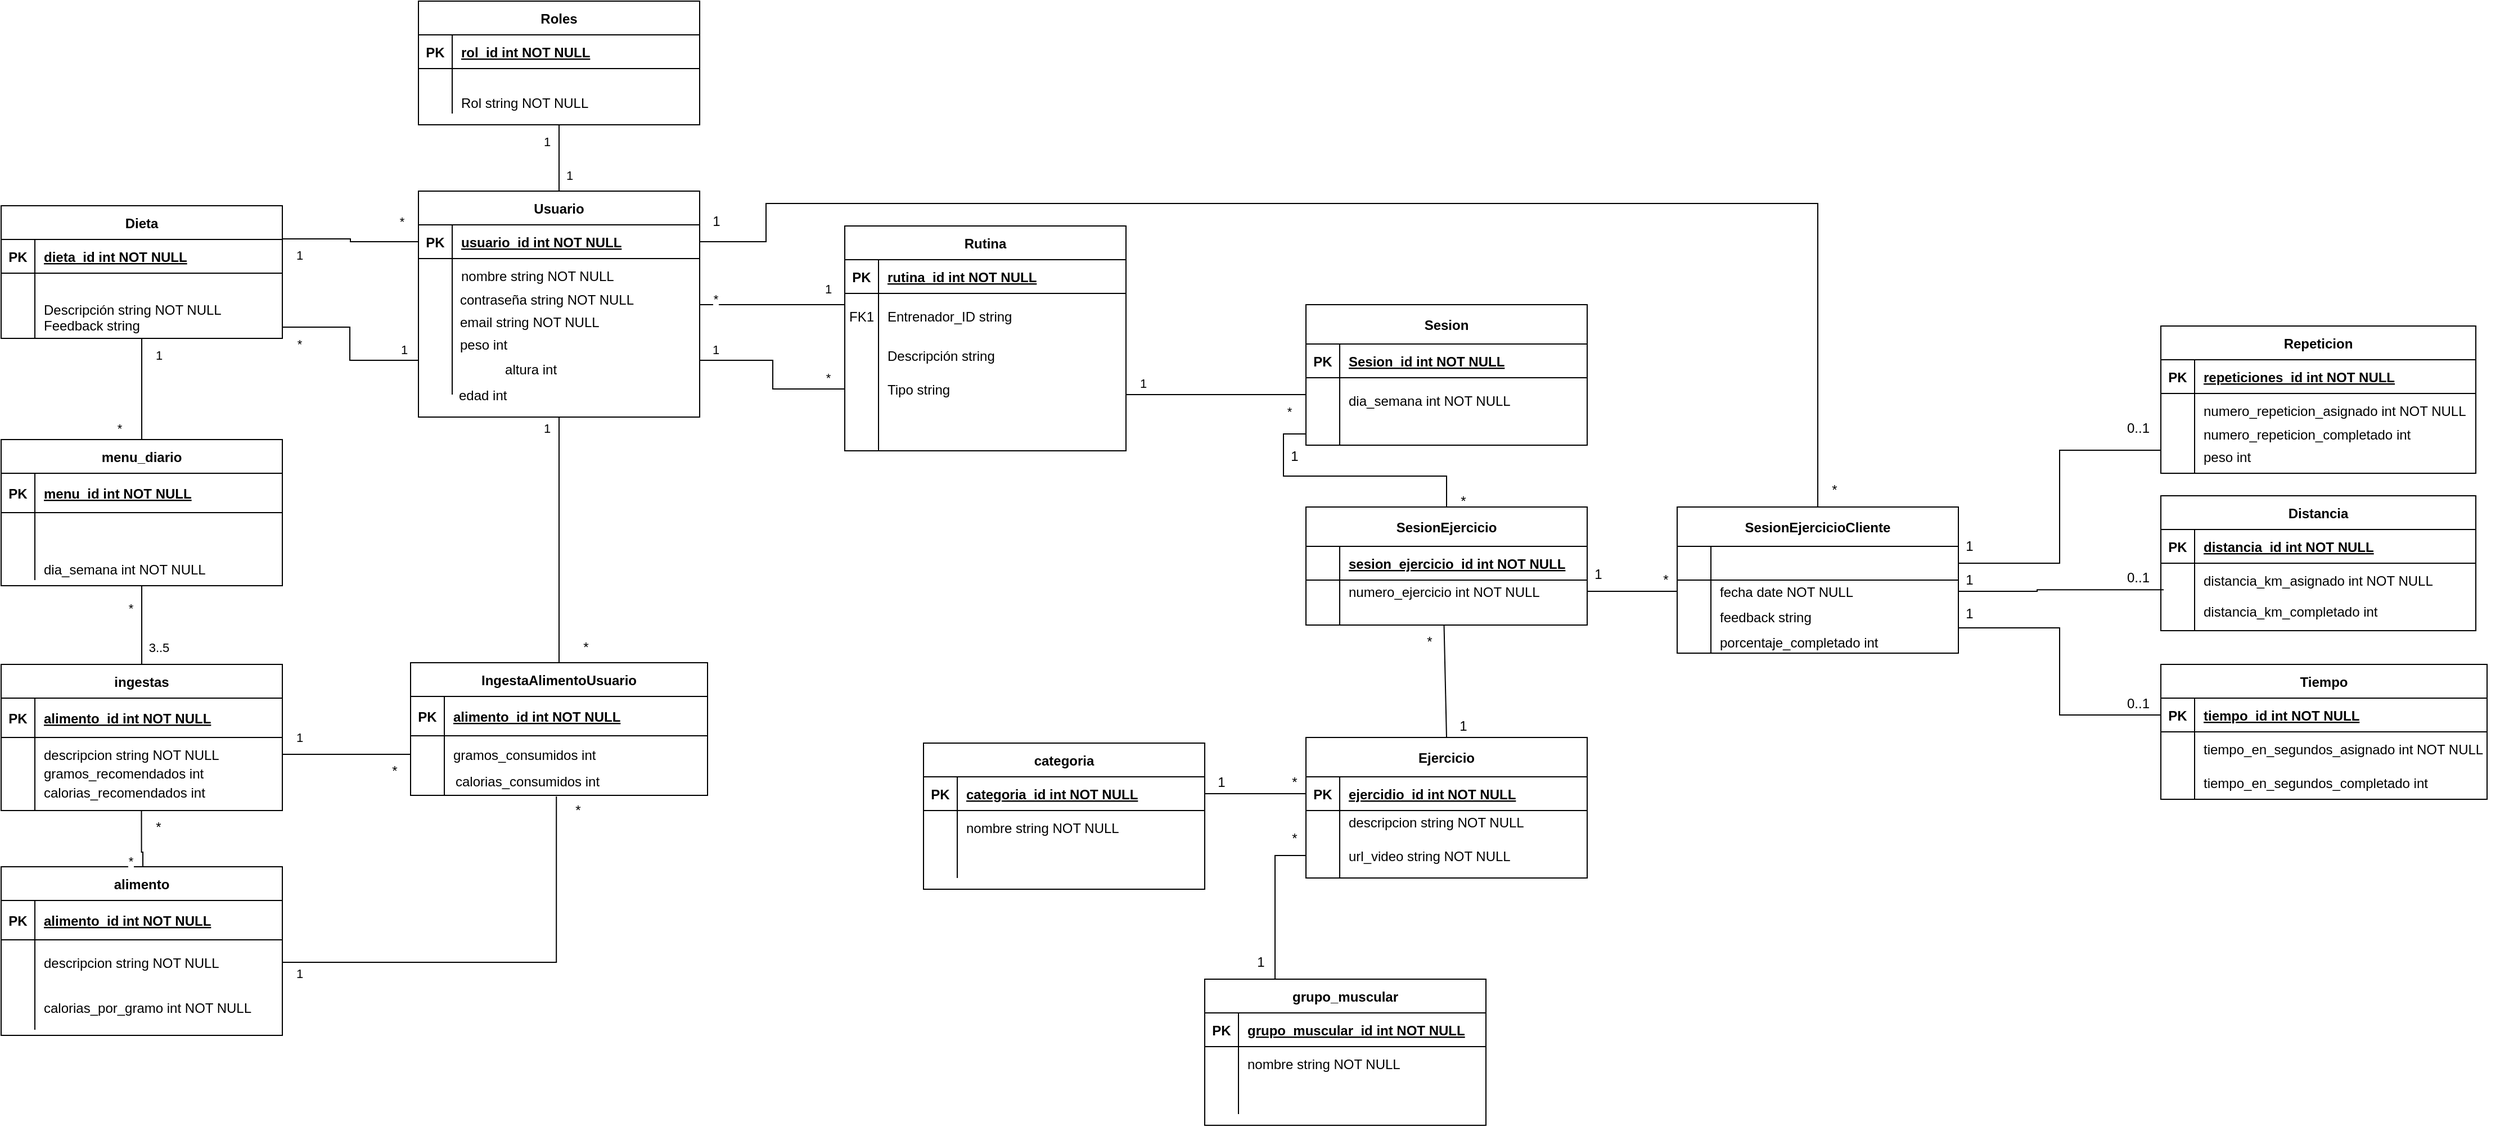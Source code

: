 <mxfile version="24.0.7" type="device">
  <diagram id="R2lEEEUBdFMjLlhIrx00" name="Page-1">
    <mxGraphModel dx="1313" dy="1854" grid="1" gridSize="10" guides="1" tooltips="1" connect="1" arrows="1" fold="1" page="1" pageScale="1" pageWidth="850" pageHeight="1100" math="0" shadow="0" extFonts="Permanent Marker^https://fonts.googleapis.com/css?family=Permanent+Marker">
      <root>
        <mxCell id="0" />
        <mxCell id="1" parent="0" />
        <mxCell id="gZclgoLoOFuFuLHec9RV-116" style="edgeStyle=orthogonalEdgeStyle;rounded=0;orthogonalLoop=1;jettySize=auto;html=1;entryX=0.009;entryY=0.786;entryDx=0;entryDy=0;endArrow=none;endFill=0;exitX=1;exitY=0.5;exitDx=0;exitDy=0;entryPerimeter=0;" parent="1" source="5PfYjPKNdX9eEzLUaOef-93" target="gZclgoLoOFuFuLHec9RV-56" edge="1">
          <mxGeometry relative="1" as="geometry">
            <mxPoint x="1920" y="-42" as="sourcePoint" />
            <Array as="points">
              <mxPoint x="1920" y="-75" />
              <mxPoint x="2030" y="-76" />
            </Array>
          </mxGeometry>
        </mxCell>
        <mxCell id="5PfYjPKNdX9eEzLUaOef-66" style="edgeStyle=orthogonalEdgeStyle;rounded=0;orthogonalLoop=1;jettySize=auto;html=1;exitX=0.5;exitY=0;exitDx=0;exitDy=0;entryX=0.5;entryY=1;entryDx=0;entryDy=0;endArrow=none;endFill=0;" edge="1" parent="1" source="C-vyLk0tnHw3VtMMgP7b-23" target="5PfYjPKNdX9eEzLUaOef-56">
          <mxGeometry relative="1" as="geometry" />
        </mxCell>
        <mxCell id="5PfYjPKNdX9eEzLUaOef-159" style="edgeStyle=orthogonalEdgeStyle;rounded=0;orthogonalLoop=1;jettySize=auto;html=1;exitX=0.5;exitY=1;exitDx=0;exitDy=0;entryX=0.5;entryY=0;entryDx=0;entryDy=0;endArrow=none;endFill=0;" edge="1" parent="1" source="C-vyLk0tnHw3VtMMgP7b-23" target="5PfYjPKNdX9eEzLUaOef-147">
          <mxGeometry relative="1" as="geometry" />
        </mxCell>
        <mxCell id="C-vyLk0tnHw3VtMMgP7b-23" value="Usuario" style="shape=table;startSize=30;container=1;collapsible=1;childLayout=tableLayout;fixedRows=1;rowLines=0;fontStyle=1;align=center;resizeLast=1;" parent="1" vertex="1">
          <mxGeometry x="481" y="-431" width="250" height="201" as="geometry" />
        </mxCell>
        <mxCell id="C-vyLk0tnHw3VtMMgP7b-24" value="" style="shape=partialRectangle;collapsible=0;dropTarget=0;pointerEvents=0;fillColor=none;points=[[0,0.5],[1,0.5]];portConstraint=eastwest;top=0;left=0;right=0;bottom=1;" parent="C-vyLk0tnHw3VtMMgP7b-23" vertex="1">
          <mxGeometry y="30" width="250" height="30" as="geometry" />
        </mxCell>
        <mxCell id="C-vyLk0tnHw3VtMMgP7b-25" value="PK" style="shape=partialRectangle;overflow=hidden;connectable=0;fillColor=none;top=0;left=0;bottom=0;right=0;fontStyle=1;" parent="C-vyLk0tnHw3VtMMgP7b-24" vertex="1">
          <mxGeometry width="30" height="30" as="geometry">
            <mxRectangle width="30" height="30" as="alternateBounds" />
          </mxGeometry>
        </mxCell>
        <mxCell id="C-vyLk0tnHw3VtMMgP7b-26" value="usuario_id int NOT NULL " style="shape=partialRectangle;overflow=hidden;connectable=0;fillColor=none;top=0;left=0;bottom=0;right=0;align=left;spacingLeft=6;fontStyle=5;" parent="C-vyLk0tnHw3VtMMgP7b-24" vertex="1">
          <mxGeometry x="30" width="220" height="30" as="geometry">
            <mxRectangle width="220" height="30" as="alternateBounds" />
          </mxGeometry>
        </mxCell>
        <mxCell id="C-vyLk0tnHw3VtMMgP7b-27" value="" style="shape=partialRectangle;collapsible=0;dropTarget=0;pointerEvents=0;fillColor=none;points=[[0,0.5],[1,0.5]];portConstraint=eastwest;top=0;left=0;right=0;bottom=0;" parent="C-vyLk0tnHw3VtMMgP7b-23" vertex="1">
          <mxGeometry y="60" width="250" height="30" as="geometry" />
        </mxCell>
        <mxCell id="C-vyLk0tnHw3VtMMgP7b-28" value="" style="shape=partialRectangle;overflow=hidden;connectable=0;fillColor=none;top=0;left=0;bottom=0;right=0;" parent="C-vyLk0tnHw3VtMMgP7b-27" vertex="1">
          <mxGeometry width="30" height="30" as="geometry">
            <mxRectangle width="30" height="30" as="alternateBounds" />
          </mxGeometry>
        </mxCell>
        <mxCell id="C-vyLk0tnHw3VtMMgP7b-29" value="nombre string NOT NULL" style="shape=partialRectangle;overflow=hidden;connectable=0;fillColor=none;top=0;left=0;bottom=0;right=0;align=left;spacingLeft=6;" parent="C-vyLk0tnHw3VtMMgP7b-27" vertex="1">
          <mxGeometry x="30" width="220" height="30" as="geometry">
            <mxRectangle width="220" height="30" as="alternateBounds" />
          </mxGeometry>
        </mxCell>
        <mxCell id="0HhpQS2c5beUxLJmvGlC-16" value="" style="shape=partialRectangle;collapsible=0;dropTarget=0;pointerEvents=0;fillColor=none;points=[[0,0.5],[1,0.5]];portConstraint=eastwest;top=0;left=0;right=0;bottom=0;" parent="C-vyLk0tnHw3VtMMgP7b-23" vertex="1">
          <mxGeometry y="90" width="250" height="30" as="geometry" />
        </mxCell>
        <mxCell id="0HhpQS2c5beUxLJmvGlC-17" value="" style="shape=partialRectangle;overflow=hidden;connectable=0;fillColor=none;top=0;left=0;bottom=0;right=0;" parent="0HhpQS2c5beUxLJmvGlC-16" vertex="1">
          <mxGeometry width="30" height="30" as="geometry">
            <mxRectangle width="30" height="30" as="alternateBounds" />
          </mxGeometry>
        </mxCell>
        <mxCell id="0HhpQS2c5beUxLJmvGlC-18" value="" style="shape=partialRectangle;overflow=hidden;connectable=0;fillColor=none;top=0;left=0;bottom=0;right=0;align=left;spacingLeft=6;" parent="0HhpQS2c5beUxLJmvGlC-16" vertex="1">
          <mxGeometry x="30" width="220" height="30" as="geometry">
            <mxRectangle width="220" height="30" as="alternateBounds" />
          </mxGeometry>
        </mxCell>
        <mxCell id="0HhpQS2c5beUxLJmvGlC-29" value="" style="shape=partialRectangle;collapsible=0;dropTarget=0;pointerEvents=0;fillColor=none;points=[[0,0.5],[1,0.5]];portConstraint=eastwest;top=0;left=0;right=0;bottom=0;" parent="C-vyLk0tnHw3VtMMgP7b-23" vertex="1">
          <mxGeometry y="120" width="250" height="61" as="geometry" />
        </mxCell>
        <mxCell id="0HhpQS2c5beUxLJmvGlC-30" value="" style="shape=partialRectangle;overflow=hidden;connectable=0;fillColor=none;top=0;left=0;bottom=0;right=0;" parent="0HhpQS2c5beUxLJmvGlC-29" vertex="1">
          <mxGeometry width="30" height="61" as="geometry">
            <mxRectangle width="30" height="61" as="alternateBounds" />
          </mxGeometry>
        </mxCell>
        <mxCell id="0HhpQS2c5beUxLJmvGlC-31" value="" style="shape=partialRectangle;overflow=hidden;connectable=0;fillColor=none;top=0;left=0;bottom=0;right=0;align=left;spacingLeft=6;" parent="0HhpQS2c5beUxLJmvGlC-29" vertex="1">
          <mxGeometry x="30" width="220" height="61" as="geometry">
            <mxRectangle width="220" height="61" as="alternateBounds" />
          </mxGeometry>
        </mxCell>
        <mxCell id="gZclgoLoOFuFuLHec9RV-1" value="Rutina" style="shape=table;startSize=30;container=1;collapsible=1;childLayout=tableLayout;fixedRows=1;rowLines=0;fontStyle=1;align=center;resizeLast=1;" parent="1" vertex="1">
          <mxGeometry x="860" y="-400" width="250" height="200" as="geometry" />
        </mxCell>
        <mxCell id="gZclgoLoOFuFuLHec9RV-2" value="" style="shape=partialRectangle;collapsible=0;dropTarget=0;pointerEvents=0;fillColor=none;points=[[0,0.5],[1,0.5]];portConstraint=eastwest;top=0;left=0;right=0;bottom=1;" parent="gZclgoLoOFuFuLHec9RV-1" vertex="1">
          <mxGeometry y="30" width="250" height="30" as="geometry" />
        </mxCell>
        <mxCell id="gZclgoLoOFuFuLHec9RV-3" value="PK" style="shape=partialRectangle;overflow=hidden;connectable=0;fillColor=none;top=0;left=0;bottom=0;right=0;fontStyle=1;" parent="gZclgoLoOFuFuLHec9RV-2" vertex="1">
          <mxGeometry width="30" height="30" as="geometry">
            <mxRectangle width="30" height="30" as="alternateBounds" />
          </mxGeometry>
        </mxCell>
        <mxCell id="gZclgoLoOFuFuLHec9RV-4" value="rutina_id int NOT NULL " style="shape=partialRectangle;overflow=hidden;connectable=0;fillColor=none;top=0;left=0;bottom=0;right=0;align=left;spacingLeft=6;fontStyle=5;" parent="gZclgoLoOFuFuLHec9RV-2" vertex="1">
          <mxGeometry x="30" width="220" height="30" as="geometry">
            <mxRectangle width="220" height="30" as="alternateBounds" />
          </mxGeometry>
        </mxCell>
        <mxCell id="gZclgoLoOFuFuLHec9RV-5" value="" style="shape=partialRectangle;collapsible=0;dropTarget=0;pointerEvents=0;fillColor=none;points=[[0,0.5],[1,0.5]];portConstraint=eastwest;top=0;left=0;right=0;bottom=0;" parent="gZclgoLoOFuFuLHec9RV-1" vertex="1">
          <mxGeometry y="60" width="250" height="40" as="geometry" />
        </mxCell>
        <mxCell id="gZclgoLoOFuFuLHec9RV-6" value="FK1" style="shape=partialRectangle;overflow=hidden;connectable=0;fillColor=none;top=0;left=0;bottom=0;right=0;" parent="gZclgoLoOFuFuLHec9RV-5" vertex="1">
          <mxGeometry width="30" height="40" as="geometry">
            <mxRectangle width="30" height="40" as="alternateBounds" />
          </mxGeometry>
        </mxCell>
        <mxCell id="gZclgoLoOFuFuLHec9RV-7" value="Entrenador_ID string" style="shape=partialRectangle;overflow=hidden;connectable=0;fillColor=none;top=0;left=0;bottom=0;right=0;align=left;spacingLeft=6;" parent="gZclgoLoOFuFuLHec9RV-5" vertex="1">
          <mxGeometry x="30" width="220" height="40" as="geometry">
            <mxRectangle width="220" height="40" as="alternateBounds" />
          </mxGeometry>
        </mxCell>
        <mxCell id="gZclgoLoOFuFuLHec9RV-8" value="" style="shape=partialRectangle;collapsible=0;dropTarget=0;pointerEvents=0;fillColor=none;points=[[0,0.5],[1,0.5]];portConstraint=eastwest;top=0;left=0;right=0;bottom=0;" parent="gZclgoLoOFuFuLHec9RV-1" vertex="1">
          <mxGeometry y="100" width="250" height="30" as="geometry" />
        </mxCell>
        <mxCell id="gZclgoLoOFuFuLHec9RV-9" value="" style="shape=partialRectangle;overflow=hidden;connectable=0;fillColor=none;top=0;left=0;bottom=0;right=0;" parent="gZclgoLoOFuFuLHec9RV-8" vertex="1">
          <mxGeometry width="30" height="30" as="geometry">
            <mxRectangle width="30" height="30" as="alternateBounds" />
          </mxGeometry>
        </mxCell>
        <mxCell id="gZclgoLoOFuFuLHec9RV-10" value="Descripción string" style="shape=partialRectangle;overflow=hidden;connectable=0;fillColor=none;top=0;left=0;bottom=0;right=0;align=left;spacingLeft=6;" parent="gZclgoLoOFuFuLHec9RV-8" vertex="1">
          <mxGeometry x="30" width="220" height="30" as="geometry">
            <mxRectangle width="220" height="30" as="alternateBounds" />
          </mxGeometry>
        </mxCell>
        <mxCell id="0HhpQS2c5beUxLJmvGlC-35" value="" style="shape=partialRectangle;collapsible=0;dropTarget=0;pointerEvents=0;fillColor=none;points=[[0,0.5],[1,0.5]];portConstraint=eastwest;top=0;left=0;right=0;bottom=0;" parent="gZclgoLoOFuFuLHec9RV-1" vertex="1">
          <mxGeometry y="130" width="250" height="30" as="geometry" />
        </mxCell>
        <mxCell id="0HhpQS2c5beUxLJmvGlC-36" value="" style="shape=partialRectangle;overflow=hidden;connectable=0;fillColor=none;top=0;left=0;bottom=0;right=0;" parent="0HhpQS2c5beUxLJmvGlC-35" vertex="1">
          <mxGeometry width="30" height="30" as="geometry">
            <mxRectangle width="30" height="30" as="alternateBounds" />
          </mxGeometry>
        </mxCell>
        <mxCell id="0HhpQS2c5beUxLJmvGlC-37" value="Tipo string" style="shape=partialRectangle;overflow=hidden;connectable=0;fillColor=none;top=0;left=0;bottom=0;right=0;align=left;spacingLeft=6;" parent="0HhpQS2c5beUxLJmvGlC-35" vertex="1">
          <mxGeometry x="30" width="220" height="30" as="geometry">
            <mxRectangle width="220" height="30" as="alternateBounds" />
          </mxGeometry>
        </mxCell>
        <mxCell id="0HhpQS2c5beUxLJmvGlC-38" value="" style="shape=partialRectangle;collapsible=0;dropTarget=0;pointerEvents=0;fillColor=none;points=[[0,0.5],[1,0.5]];portConstraint=eastwest;top=0;left=0;right=0;bottom=0;" parent="gZclgoLoOFuFuLHec9RV-1" vertex="1">
          <mxGeometry y="160" width="250" height="40" as="geometry" />
        </mxCell>
        <mxCell id="0HhpQS2c5beUxLJmvGlC-39" value="" style="shape=partialRectangle;overflow=hidden;connectable=0;fillColor=none;top=0;left=0;bottom=0;right=0;" parent="0HhpQS2c5beUxLJmvGlC-38" vertex="1">
          <mxGeometry width="30" height="40" as="geometry">
            <mxRectangle width="30" height="40" as="alternateBounds" />
          </mxGeometry>
        </mxCell>
        <mxCell id="0HhpQS2c5beUxLJmvGlC-40" value="" style="shape=partialRectangle;overflow=hidden;connectable=0;fillColor=none;top=0;left=0;bottom=0;right=0;align=left;spacingLeft=6;" parent="0HhpQS2c5beUxLJmvGlC-38" vertex="1">
          <mxGeometry x="30" width="220" height="40" as="geometry">
            <mxRectangle width="220" height="40" as="alternateBounds" />
          </mxGeometry>
        </mxCell>
        <mxCell id="gZclgoLoOFuFuLHec9RV-31" value="Tiempo" style="shape=table;startSize=30;container=1;collapsible=1;childLayout=tableLayout;fixedRows=1;rowLines=0;fontStyle=1;align=center;resizeLast=1;" parent="1" vertex="1">
          <mxGeometry x="2030" y="-10" width="290" height="120" as="geometry" />
        </mxCell>
        <mxCell id="gZclgoLoOFuFuLHec9RV-32" value="" style="shape=partialRectangle;collapsible=0;dropTarget=0;pointerEvents=0;fillColor=none;points=[[0,0.5],[1,0.5]];portConstraint=eastwest;top=0;left=0;right=0;bottom=1;" parent="gZclgoLoOFuFuLHec9RV-31" vertex="1">
          <mxGeometry y="30" width="290" height="30" as="geometry" />
        </mxCell>
        <mxCell id="gZclgoLoOFuFuLHec9RV-33" value="PK" style="shape=partialRectangle;overflow=hidden;connectable=0;fillColor=none;top=0;left=0;bottom=0;right=0;fontStyle=1;" parent="gZclgoLoOFuFuLHec9RV-32" vertex="1">
          <mxGeometry width="30" height="30" as="geometry">
            <mxRectangle width="30" height="30" as="alternateBounds" />
          </mxGeometry>
        </mxCell>
        <mxCell id="gZclgoLoOFuFuLHec9RV-34" value="tiempo_id int NOT NULL " style="shape=partialRectangle;overflow=hidden;connectable=0;fillColor=none;top=0;left=0;bottom=0;right=0;align=left;spacingLeft=6;fontStyle=5;" parent="gZclgoLoOFuFuLHec9RV-32" vertex="1">
          <mxGeometry x="30" width="260" height="30" as="geometry">
            <mxRectangle width="260" height="30" as="alternateBounds" />
          </mxGeometry>
        </mxCell>
        <mxCell id="gZclgoLoOFuFuLHec9RV-35" value="" style="shape=partialRectangle;collapsible=0;dropTarget=0;pointerEvents=0;fillColor=none;points=[[0,0.5],[1,0.5]];portConstraint=eastwest;top=0;left=0;right=0;bottom=0;" parent="gZclgoLoOFuFuLHec9RV-31" vertex="1">
          <mxGeometry y="60" width="290" height="30" as="geometry" />
        </mxCell>
        <mxCell id="gZclgoLoOFuFuLHec9RV-36" value="" style="shape=partialRectangle;overflow=hidden;connectable=0;fillColor=none;top=0;left=0;bottom=0;right=0;" parent="gZclgoLoOFuFuLHec9RV-35" vertex="1">
          <mxGeometry width="30" height="30" as="geometry">
            <mxRectangle width="30" height="30" as="alternateBounds" />
          </mxGeometry>
        </mxCell>
        <mxCell id="gZclgoLoOFuFuLHec9RV-37" value="tiempo_en_segundos_asignado int NOT NULL" style="shape=partialRectangle;overflow=hidden;connectable=0;fillColor=none;top=0;left=0;bottom=0;right=0;align=left;spacingLeft=6;" parent="gZclgoLoOFuFuLHec9RV-35" vertex="1">
          <mxGeometry x="30" width="260" height="30" as="geometry">
            <mxRectangle width="260" height="30" as="alternateBounds" />
          </mxGeometry>
        </mxCell>
        <mxCell id="gZclgoLoOFuFuLHec9RV-38" value="" style="shape=partialRectangle;collapsible=0;dropTarget=0;pointerEvents=0;fillColor=none;points=[[0,0.5],[1,0.5]];portConstraint=eastwest;top=0;left=0;right=0;bottom=0;" parent="gZclgoLoOFuFuLHec9RV-31" vertex="1">
          <mxGeometry y="90" width="290" height="30" as="geometry" />
        </mxCell>
        <mxCell id="gZclgoLoOFuFuLHec9RV-39" value="" style="shape=partialRectangle;overflow=hidden;connectable=0;fillColor=none;top=0;left=0;bottom=0;right=0;" parent="gZclgoLoOFuFuLHec9RV-38" vertex="1">
          <mxGeometry width="30" height="30" as="geometry">
            <mxRectangle width="30" height="30" as="alternateBounds" />
          </mxGeometry>
        </mxCell>
        <mxCell id="gZclgoLoOFuFuLHec9RV-40" value="" style="shape=partialRectangle;overflow=hidden;connectable=0;fillColor=none;top=0;left=0;bottom=0;right=0;align=left;spacingLeft=6;" parent="gZclgoLoOFuFuLHec9RV-38" vertex="1">
          <mxGeometry x="30" width="260" height="30" as="geometry">
            <mxRectangle width="260" height="30" as="alternateBounds" />
          </mxGeometry>
        </mxCell>
        <mxCell id="gZclgoLoOFuFuLHec9RV-52" value="Distancia" style="shape=table;startSize=30;container=1;collapsible=1;childLayout=tableLayout;fixedRows=1;rowLines=0;fontStyle=1;align=center;resizeLast=1;" parent="1" vertex="1">
          <mxGeometry x="2030" y="-160" width="280" height="120" as="geometry" />
        </mxCell>
        <mxCell id="gZclgoLoOFuFuLHec9RV-53" value="" style="shape=partialRectangle;collapsible=0;dropTarget=0;pointerEvents=0;fillColor=none;points=[[0,0.5],[1,0.5]];portConstraint=eastwest;top=0;left=0;right=0;bottom=1;" parent="gZclgoLoOFuFuLHec9RV-52" vertex="1">
          <mxGeometry y="30" width="280" height="30" as="geometry" />
        </mxCell>
        <mxCell id="gZclgoLoOFuFuLHec9RV-54" value="PK" style="shape=partialRectangle;overflow=hidden;connectable=0;fillColor=none;top=0;left=0;bottom=0;right=0;fontStyle=1;" parent="gZclgoLoOFuFuLHec9RV-53" vertex="1">
          <mxGeometry width="30" height="30" as="geometry">
            <mxRectangle width="30" height="30" as="alternateBounds" />
          </mxGeometry>
        </mxCell>
        <mxCell id="gZclgoLoOFuFuLHec9RV-55" value="distancia_id int NOT NULL " style="shape=partialRectangle;overflow=hidden;connectable=0;fillColor=none;top=0;left=0;bottom=0;right=0;align=left;spacingLeft=6;fontStyle=5;" parent="gZclgoLoOFuFuLHec9RV-53" vertex="1">
          <mxGeometry x="30" width="250" height="30" as="geometry">
            <mxRectangle width="250" height="30" as="alternateBounds" />
          </mxGeometry>
        </mxCell>
        <mxCell id="gZclgoLoOFuFuLHec9RV-56" value="" style="shape=partialRectangle;collapsible=0;dropTarget=0;pointerEvents=0;fillColor=none;points=[[0,0.5],[1,0.5]];portConstraint=eastwest;top=0;left=0;right=0;bottom=0;" parent="gZclgoLoOFuFuLHec9RV-52" vertex="1">
          <mxGeometry y="60" width="280" height="30" as="geometry" />
        </mxCell>
        <mxCell id="gZclgoLoOFuFuLHec9RV-57" value="" style="shape=partialRectangle;overflow=hidden;connectable=0;fillColor=none;top=0;left=0;bottom=0;right=0;" parent="gZclgoLoOFuFuLHec9RV-56" vertex="1">
          <mxGeometry width="30" height="30" as="geometry">
            <mxRectangle width="30" height="30" as="alternateBounds" />
          </mxGeometry>
        </mxCell>
        <mxCell id="gZclgoLoOFuFuLHec9RV-58" value="distancia_km_asignado int NOT NULL" style="shape=partialRectangle;overflow=hidden;connectable=0;fillColor=none;top=0;left=0;bottom=0;right=0;align=left;spacingLeft=6;" parent="gZclgoLoOFuFuLHec9RV-56" vertex="1">
          <mxGeometry x="30" width="250" height="30" as="geometry">
            <mxRectangle width="250" height="30" as="alternateBounds" />
          </mxGeometry>
        </mxCell>
        <mxCell id="gZclgoLoOFuFuLHec9RV-59" value="" style="shape=partialRectangle;collapsible=0;dropTarget=0;pointerEvents=0;fillColor=none;points=[[0,0.5],[1,0.5]];portConstraint=eastwest;top=0;left=0;right=0;bottom=0;" parent="gZclgoLoOFuFuLHec9RV-52" vertex="1">
          <mxGeometry y="90" width="280" height="30" as="geometry" />
        </mxCell>
        <mxCell id="gZclgoLoOFuFuLHec9RV-60" value="" style="shape=partialRectangle;overflow=hidden;connectable=0;fillColor=none;top=0;left=0;bottom=0;right=0;" parent="gZclgoLoOFuFuLHec9RV-59" vertex="1">
          <mxGeometry width="30" height="30" as="geometry">
            <mxRectangle width="30" height="30" as="alternateBounds" />
          </mxGeometry>
        </mxCell>
        <mxCell id="gZclgoLoOFuFuLHec9RV-61" value="" style="shape=partialRectangle;overflow=hidden;connectable=0;fillColor=none;top=0;left=0;bottom=0;right=0;align=left;spacingLeft=6;" parent="gZclgoLoOFuFuLHec9RV-59" vertex="1">
          <mxGeometry x="30" width="250" height="30" as="geometry">
            <mxRectangle width="250" height="30" as="alternateBounds" />
          </mxGeometry>
        </mxCell>
        <mxCell id="gZclgoLoOFuFuLHec9RV-77" style="edgeStyle=orthogonalEdgeStyle;rounded=0;orthogonalLoop=1;jettySize=auto;html=1;entryX=0;entryY=0.5;entryDx=0;entryDy=0;endArrow=none;endFill=0;exitX=1;exitY=0.5;exitDx=0;exitDy=0;" parent="1" source="5PfYjPKNdX9eEzLUaOef-96" target="gZclgoLoOFuFuLHec9RV-32" edge="1">
          <mxGeometry relative="1" as="geometry">
            <mxPoint x="1920" y="-10" as="sourcePoint" />
          </mxGeometry>
        </mxCell>
        <mxCell id="gZclgoLoOFuFuLHec9RV-78" value="Repeticion" style="shape=table;startSize=30;container=1;collapsible=1;childLayout=tableLayout;fixedRows=1;rowLines=0;fontStyle=1;align=center;resizeLast=1;" parent="1" vertex="1">
          <mxGeometry x="2030" y="-311" width="280" height="131" as="geometry" />
        </mxCell>
        <mxCell id="gZclgoLoOFuFuLHec9RV-79" value="" style="shape=partialRectangle;collapsible=0;dropTarget=0;pointerEvents=0;fillColor=none;points=[[0,0.5],[1,0.5]];portConstraint=eastwest;top=0;left=0;right=0;bottom=1;" parent="gZclgoLoOFuFuLHec9RV-78" vertex="1">
          <mxGeometry y="30" width="280" height="30" as="geometry" />
        </mxCell>
        <mxCell id="gZclgoLoOFuFuLHec9RV-80" value="PK" style="shape=partialRectangle;overflow=hidden;connectable=0;fillColor=none;top=0;left=0;bottom=0;right=0;fontStyle=1;" parent="gZclgoLoOFuFuLHec9RV-79" vertex="1">
          <mxGeometry width="30" height="30" as="geometry">
            <mxRectangle width="30" height="30" as="alternateBounds" />
          </mxGeometry>
        </mxCell>
        <mxCell id="gZclgoLoOFuFuLHec9RV-81" value="repeticiones_id int NOT NULL " style="shape=partialRectangle;overflow=hidden;connectable=0;fillColor=none;top=0;left=0;bottom=0;right=0;align=left;spacingLeft=6;fontStyle=5;" parent="gZclgoLoOFuFuLHec9RV-79" vertex="1">
          <mxGeometry x="30" width="250" height="30" as="geometry">
            <mxRectangle width="250" height="30" as="alternateBounds" />
          </mxGeometry>
        </mxCell>
        <mxCell id="gZclgoLoOFuFuLHec9RV-82" value="" style="shape=partialRectangle;collapsible=0;dropTarget=0;pointerEvents=0;fillColor=none;points=[[0,0.5],[1,0.5]];portConstraint=eastwest;top=0;left=0;right=0;bottom=0;" parent="gZclgoLoOFuFuLHec9RV-78" vertex="1">
          <mxGeometry y="60" width="280" height="30" as="geometry" />
        </mxCell>
        <mxCell id="gZclgoLoOFuFuLHec9RV-83" value="" style="shape=partialRectangle;overflow=hidden;connectable=0;fillColor=none;top=0;left=0;bottom=0;right=0;" parent="gZclgoLoOFuFuLHec9RV-82" vertex="1">
          <mxGeometry width="30" height="30" as="geometry">
            <mxRectangle width="30" height="30" as="alternateBounds" />
          </mxGeometry>
        </mxCell>
        <mxCell id="gZclgoLoOFuFuLHec9RV-84" value="numero_repeticion_asignado int NOT NULL" style="shape=partialRectangle;overflow=hidden;connectable=0;fillColor=none;top=0;left=0;bottom=0;right=0;align=left;spacingLeft=6;" parent="gZclgoLoOFuFuLHec9RV-82" vertex="1">
          <mxGeometry x="30" width="250" height="30" as="geometry">
            <mxRectangle width="250" height="30" as="alternateBounds" />
          </mxGeometry>
        </mxCell>
        <mxCell id="gZclgoLoOFuFuLHec9RV-85" value="" style="shape=partialRectangle;collapsible=0;dropTarget=0;pointerEvents=0;fillColor=none;points=[[0,0.5],[1,0.5]];portConstraint=eastwest;top=0;left=0;right=0;bottom=0;" parent="gZclgoLoOFuFuLHec9RV-78" vertex="1">
          <mxGeometry y="90" width="280" height="41" as="geometry" />
        </mxCell>
        <mxCell id="gZclgoLoOFuFuLHec9RV-86" value="" style="shape=partialRectangle;overflow=hidden;connectable=0;fillColor=none;top=0;left=0;bottom=0;right=0;" parent="gZclgoLoOFuFuLHec9RV-85" vertex="1">
          <mxGeometry width="30" height="41" as="geometry">
            <mxRectangle width="30" height="41" as="alternateBounds" />
          </mxGeometry>
        </mxCell>
        <mxCell id="gZclgoLoOFuFuLHec9RV-87" value="" style="shape=partialRectangle;overflow=hidden;connectable=0;fillColor=none;top=0;left=0;bottom=0;right=0;align=left;spacingLeft=6;" parent="gZclgoLoOFuFuLHec9RV-85" vertex="1">
          <mxGeometry x="30" width="250" height="41" as="geometry">
            <mxRectangle width="250" height="41" as="alternateBounds" />
          </mxGeometry>
        </mxCell>
        <mxCell id="gZclgoLoOFuFuLHec9RV-88" style="edgeStyle=orthogonalEdgeStyle;rounded=0;orthogonalLoop=1;jettySize=auto;html=1;entryX=0;entryY=0.5;entryDx=0;entryDy=0;endArrow=none;endFill=0;exitX=1;exitY=0.5;exitDx=0;exitDy=0;" parent="1" source="5PfYjPKNdX9eEzLUaOef-90" target="gZclgoLoOFuFuLHec9RV-85" edge="1">
          <mxGeometry relative="1" as="geometry">
            <mxPoint x="1920" y="-68" as="sourcePoint" />
          </mxGeometry>
        </mxCell>
        <mxCell id="gZclgoLoOFuFuLHec9RV-117" value="1" style="text;html=1;strokeColor=none;fillColor=none;align=center;verticalAlign=middle;whiteSpace=wrap;rounded=0;" parent="1" vertex="1">
          <mxGeometry x="1830" y="-130" width="60" height="30" as="geometry" />
        </mxCell>
        <mxCell id="gZclgoLoOFuFuLHec9RV-118" value="0..1" style="text;html=1;strokeColor=none;fillColor=none;align=center;verticalAlign=middle;whiteSpace=wrap;rounded=0;" parent="1" vertex="1">
          <mxGeometry x="1980" y="-235" width="60" height="30" as="geometry" />
        </mxCell>
        <mxCell id="gZclgoLoOFuFuLHec9RV-119" value="1" style="text;html=1;strokeColor=none;fillColor=none;align=center;verticalAlign=middle;whiteSpace=wrap;rounded=0;" parent="1" vertex="1">
          <mxGeometry x="1830" y="-100" width="60" height="30" as="geometry" />
        </mxCell>
        <mxCell id="gZclgoLoOFuFuLHec9RV-120" value="0..1" style="text;html=1;strokeColor=none;fillColor=none;align=center;verticalAlign=middle;whiteSpace=wrap;rounded=0;" parent="1" vertex="1">
          <mxGeometry x="1980" y="-102.5" width="60" height="30" as="geometry" />
        </mxCell>
        <mxCell id="gZclgoLoOFuFuLHec9RV-122" value="0..1" style="text;html=1;strokeColor=none;fillColor=none;align=center;verticalAlign=middle;whiteSpace=wrap;rounded=0;" parent="1" vertex="1">
          <mxGeometry x="1980" y="10" width="60" height="30" as="geometry" />
        </mxCell>
        <mxCell id="5PfYjPKNdX9eEzLUaOef-48" style="rounded=0;orthogonalLoop=1;jettySize=auto;html=1;exitX=0.5;exitY=0;exitDx=0;exitDy=0;entryX=0.491;entryY=1.014;entryDx=0;entryDy=0;endArrow=none;endFill=0;entryPerimeter=0;" edge="1" parent="1" source="C-vyLk0tnHw3VtMMgP7b-13" target="5PfYjPKNdX9eEzLUaOef-43">
          <mxGeometry relative="1" as="geometry" />
        </mxCell>
        <mxCell id="C-vyLk0tnHw3VtMMgP7b-13" value="Ejercicio" style="shape=table;startSize=35;container=1;collapsible=1;childLayout=tableLayout;fixedRows=1;rowLines=0;fontStyle=1;align=center;resizeLast=1;" parent="1" vertex="1">
          <mxGeometry x="1270" y="55" width="250" height="125" as="geometry" />
        </mxCell>
        <mxCell id="C-vyLk0tnHw3VtMMgP7b-14" value="" style="shape=partialRectangle;collapsible=0;dropTarget=0;pointerEvents=0;fillColor=none;points=[[0,0.5],[1,0.5]];portConstraint=eastwest;top=0;left=0;right=0;bottom=1;" parent="C-vyLk0tnHw3VtMMgP7b-13" vertex="1">
          <mxGeometry y="35" width="250" height="30" as="geometry" />
        </mxCell>
        <mxCell id="C-vyLk0tnHw3VtMMgP7b-15" value="PK" style="shape=partialRectangle;overflow=hidden;connectable=0;fillColor=none;top=0;left=0;bottom=0;right=0;fontStyle=1;" parent="C-vyLk0tnHw3VtMMgP7b-14" vertex="1">
          <mxGeometry width="30" height="30" as="geometry">
            <mxRectangle width="30" height="30" as="alternateBounds" />
          </mxGeometry>
        </mxCell>
        <mxCell id="C-vyLk0tnHw3VtMMgP7b-16" value="ejercidio_id int NOT NULL " style="shape=partialRectangle;overflow=hidden;connectable=0;fillColor=none;top=0;left=0;bottom=0;right=0;align=left;spacingLeft=6;fontStyle=5;" parent="C-vyLk0tnHw3VtMMgP7b-14" vertex="1">
          <mxGeometry x="30" width="220" height="30" as="geometry">
            <mxRectangle width="220" height="30" as="alternateBounds" />
          </mxGeometry>
        </mxCell>
        <mxCell id="C-vyLk0tnHw3VtMMgP7b-17" value="" style="shape=partialRectangle;collapsible=0;dropTarget=0;pointerEvents=0;fillColor=none;points=[[0,0.5],[1,0.5]];portConstraint=eastwest;top=0;left=0;right=0;bottom=0;" parent="C-vyLk0tnHw3VtMMgP7b-13" vertex="1">
          <mxGeometry y="65" width="250" height="20" as="geometry" />
        </mxCell>
        <mxCell id="C-vyLk0tnHw3VtMMgP7b-18" value="" style="shape=partialRectangle;overflow=hidden;connectable=0;fillColor=none;top=0;left=0;bottom=0;right=0;" parent="C-vyLk0tnHw3VtMMgP7b-17" vertex="1">
          <mxGeometry width="30" height="20" as="geometry">
            <mxRectangle width="30" height="20" as="alternateBounds" />
          </mxGeometry>
        </mxCell>
        <mxCell id="C-vyLk0tnHw3VtMMgP7b-19" value="descripcion string NOT NULL" style="shape=partialRectangle;overflow=hidden;connectable=0;fillColor=none;top=0;left=0;bottom=0;right=0;align=left;spacingLeft=6;" parent="C-vyLk0tnHw3VtMMgP7b-17" vertex="1">
          <mxGeometry x="30" width="220" height="20" as="geometry">
            <mxRectangle width="220" height="20" as="alternateBounds" />
          </mxGeometry>
        </mxCell>
        <mxCell id="C-vyLk0tnHw3VtMMgP7b-20" value="" style="shape=partialRectangle;collapsible=0;dropTarget=0;pointerEvents=0;fillColor=none;points=[[0,0.5],[1,0.5]];portConstraint=eastwest;top=0;left=0;right=0;bottom=0;" parent="C-vyLk0tnHw3VtMMgP7b-13" vertex="1">
          <mxGeometry y="85" width="250" height="40" as="geometry" />
        </mxCell>
        <mxCell id="C-vyLk0tnHw3VtMMgP7b-21" value="" style="shape=partialRectangle;overflow=hidden;connectable=0;fillColor=none;top=0;left=0;bottom=0;right=0;" parent="C-vyLk0tnHw3VtMMgP7b-20" vertex="1">
          <mxGeometry width="30" height="40" as="geometry">
            <mxRectangle width="30" height="40" as="alternateBounds" />
          </mxGeometry>
        </mxCell>
        <mxCell id="C-vyLk0tnHw3VtMMgP7b-22" value="url_video string NOT NULL" style="shape=partialRectangle;overflow=hidden;connectable=0;fillColor=none;top=0;left=0;bottom=0;right=0;align=left;spacingLeft=6;" parent="C-vyLk0tnHw3VtMMgP7b-20" vertex="1">
          <mxGeometry x="30" width="220" height="40" as="geometry">
            <mxRectangle width="220" height="40" as="alternateBounds" />
          </mxGeometry>
        </mxCell>
        <mxCell id="5PfYjPKNdX9eEzLUaOef-121" style="edgeStyle=orthogonalEdgeStyle;rounded=0;orthogonalLoop=1;jettySize=auto;html=1;exitX=0.5;exitY=1;exitDx=0;exitDy=0;entryX=0.5;entryY=0;entryDx=0;entryDy=0;endArrow=none;endFill=0;" edge="1" parent="1" source="gZclgoLoOFuFuLHec9RV-135" target="5PfYjPKNdX9eEzLUaOef-111">
          <mxGeometry relative="1" as="geometry" />
        </mxCell>
        <mxCell id="gZclgoLoOFuFuLHec9RV-135" value="Dieta" style="shape=table;startSize=30;container=1;collapsible=1;childLayout=tableLayout;fixedRows=1;rowLines=0;fontStyle=1;align=center;resizeLast=1;" parent="1" vertex="1">
          <mxGeometry x="110" y="-418" width="250" height="118" as="geometry" />
        </mxCell>
        <mxCell id="gZclgoLoOFuFuLHec9RV-136" value="" style="shape=partialRectangle;collapsible=0;dropTarget=0;pointerEvents=0;fillColor=none;points=[[0,0.5],[1,0.5]];portConstraint=eastwest;top=0;left=0;right=0;bottom=1;" parent="gZclgoLoOFuFuLHec9RV-135" vertex="1">
          <mxGeometry y="30" width="250" height="30" as="geometry" />
        </mxCell>
        <mxCell id="gZclgoLoOFuFuLHec9RV-137" value="PK" style="shape=partialRectangle;overflow=hidden;connectable=0;fillColor=none;top=0;left=0;bottom=0;right=0;fontStyle=1;" parent="gZclgoLoOFuFuLHec9RV-136" vertex="1">
          <mxGeometry width="30" height="30" as="geometry">
            <mxRectangle width="30" height="30" as="alternateBounds" />
          </mxGeometry>
        </mxCell>
        <mxCell id="gZclgoLoOFuFuLHec9RV-138" value="dieta_id int NOT NULL " style="shape=partialRectangle;overflow=hidden;connectable=0;fillColor=none;top=0;left=0;bottom=0;right=0;align=left;spacingLeft=6;fontStyle=5;" parent="gZclgoLoOFuFuLHec9RV-136" vertex="1">
          <mxGeometry x="30" width="220" height="30" as="geometry">
            <mxRectangle width="220" height="30" as="alternateBounds" />
          </mxGeometry>
        </mxCell>
        <mxCell id="gZclgoLoOFuFuLHec9RV-139" value="" style="shape=partialRectangle;collapsible=0;dropTarget=0;pointerEvents=0;fillColor=none;points=[[0,0.5],[1,0.5]];portConstraint=eastwest;top=0;left=0;right=0;bottom=0;" parent="gZclgoLoOFuFuLHec9RV-135" vertex="1">
          <mxGeometry y="60" width="250" height="20" as="geometry" />
        </mxCell>
        <mxCell id="gZclgoLoOFuFuLHec9RV-140" value="" style="shape=partialRectangle;overflow=hidden;connectable=0;fillColor=none;top=0;left=0;bottom=0;right=0;" parent="gZclgoLoOFuFuLHec9RV-139" vertex="1">
          <mxGeometry width="30" height="20" as="geometry">
            <mxRectangle width="30" height="20" as="alternateBounds" />
          </mxGeometry>
        </mxCell>
        <mxCell id="gZclgoLoOFuFuLHec9RV-141" value="" style="shape=partialRectangle;overflow=hidden;connectable=0;fillColor=none;top=0;left=0;bottom=0;right=0;align=left;spacingLeft=6;" parent="gZclgoLoOFuFuLHec9RV-139" vertex="1">
          <mxGeometry x="30" width="220" height="20" as="geometry">
            <mxRectangle width="220" height="20" as="alternateBounds" />
          </mxGeometry>
        </mxCell>
        <mxCell id="gZclgoLoOFuFuLHec9RV-142" value="" style="shape=partialRectangle;collapsible=0;dropTarget=0;pointerEvents=0;fillColor=none;points=[[0,0.5],[1,0.5]];portConstraint=eastwest;top=0;left=0;right=0;bottom=0;" parent="gZclgoLoOFuFuLHec9RV-135" vertex="1">
          <mxGeometry y="80" width="250" height="38" as="geometry" />
        </mxCell>
        <mxCell id="gZclgoLoOFuFuLHec9RV-143" value="" style="shape=partialRectangle;overflow=hidden;connectable=0;fillColor=none;top=0;left=0;bottom=0;right=0;" parent="gZclgoLoOFuFuLHec9RV-142" vertex="1">
          <mxGeometry width="30" height="38" as="geometry">
            <mxRectangle width="30" height="38" as="alternateBounds" />
          </mxGeometry>
        </mxCell>
        <mxCell id="gZclgoLoOFuFuLHec9RV-144" value="Descripción string NOT NULL&#xa;Feedback string" style="shape=partialRectangle;overflow=hidden;connectable=0;fillColor=none;top=0;left=0;bottom=0;right=0;align=left;spacingLeft=6;" parent="gZclgoLoOFuFuLHec9RV-142" vertex="1">
          <mxGeometry x="30" width="220" height="38" as="geometry">
            <mxRectangle width="220" height="38" as="alternateBounds" />
          </mxGeometry>
        </mxCell>
        <mxCell id="gZclgoLoOFuFuLHec9RV-200" value="grupo_muscular" style="shape=table;startSize=30;container=1;collapsible=1;childLayout=tableLayout;fixedRows=1;rowLines=0;fontStyle=1;align=center;resizeLast=1;" parent="1" vertex="1">
          <mxGeometry x="1180" y="270" width="250" height="130" as="geometry" />
        </mxCell>
        <mxCell id="gZclgoLoOFuFuLHec9RV-201" value="" style="shape=partialRectangle;collapsible=0;dropTarget=0;pointerEvents=0;fillColor=none;points=[[0,0.5],[1,0.5]];portConstraint=eastwest;top=0;left=0;right=0;bottom=1;" parent="gZclgoLoOFuFuLHec9RV-200" vertex="1">
          <mxGeometry y="30" width="250" height="30" as="geometry" />
        </mxCell>
        <mxCell id="gZclgoLoOFuFuLHec9RV-202" value="PK" style="shape=partialRectangle;overflow=hidden;connectable=0;fillColor=none;top=0;left=0;bottom=0;right=0;fontStyle=1;" parent="gZclgoLoOFuFuLHec9RV-201" vertex="1">
          <mxGeometry width="30" height="30" as="geometry">
            <mxRectangle width="30" height="30" as="alternateBounds" />
          </mxGeometry>
        </mxCell>
        <mxCell id="gZclgoLoOFuFuLHec9RV-203" value="grupo_muscular_id int NOT NULL " style="shape=partialRectangle;overflow=hidden;connectable=0;fillColor=none;top=0;left=0;bottom=0;right=0;align=left;spacingLeft=6;fontStyle=5;" parent="gZclgoLoOFuFuLHec9RV-201" vertex="1">
          <mxGeometry x="30" width="220" height="30" as="geometry">
            <mxRectangle width="220" height="30" as="alternateBounds" />
          </mxGeometry>
        </mxCell>
        <mxCell id="gZclgoLoOFuFuLHec9RV-204" value="" style="shape=partialRectangle;collapsible=0;dropTarget=0;pointerEvents=0;fillColor=none;points=[[0,0.5],[1,0.5]];portConstraint=eastwest;top=0;left=0;right=0;bottom=0;" parent="gZclgoLoOFuFuLHec9RV-200" vertex="1">
          <mxGeometry y="60" width="250" height="30" as="geometry" />
        </mxCell>
        <mxCell id="gZclgoLoOFuFuLHec9RV-205" value="" style="shape=partialRectangle;overflow=hidden;connectable=0;fillColor=none;top=0;left=0;bottom=0;right=0;" parent="gZclgoLoOFuFuLHec9RV-204" vertex="1">
          <mxGeometry width="30" height="30" as="geometry">
            <mxRectangle width="30" height="30" as="alternateBounds" />
          </mxGeometry>
        </mxCell>
        <mxCell id="gZclgoLoOFuFuLHec9RV-206" value="nombre string NOT NULL" style="shape=partialRectangle;overflow=hidden;connectable=0;fillColor=none;top=0;left=0;bottom=0;right=0;align=left;spacingLeft=6;" parent="gZclgoLoOFuFuLHec9RV-204" vertex="1">
          <mxGeometry x="30" width="220" height="30" as="geometry">
            <mxRectangle width="220" height="30" as="alternateBounds" />
          </mxGeometry>
        </mxCell>
        <mxCell id="gZclgoLoOFuFuLHec9RV-207" value="" style="shape=partialRectangle;collapsible=0;dropTarget=0;pointerEvents=0;fillColor=none;points=[[0,0.5],[1,0.5]];portConstraint=eastwest;top=0;left=0;right=0;bottom=0;" parent="gZclgoLoOFuFuLHec9RV-200" vertex="1">
          <mxGeometry y="90" width="250" height="30" as="geometry" />
        </mxCell>
        <mxCell id="gZclgoLoOFuFuLHec9RV-208" value="" style="shape=partialRectangle;overflow=hidden;connectable=0;fillColor=none;top=0;left=0;bottom=0;right=0;" parent="gZclgoLoOFuFuLHec9RV-207" vertex="1">
          <mxGeometry width="30" height="30" as="geometry">
            <mxRectangle width="30" height="30" as="alternateBounds" />
          </mxGeometry>
        </mxCell>
        <mxCell id="gZclgoLoOFuFuLHec9RV-209" value="" style="shape=partialRectangle;overflow=hidden;connectable=0;fillColor=none;top=0;left=0;bottom=0;right=0;align=left;spacingLeft=6;" parent="gZclgoLoOFuFuLHec9RV-207" vertex="1">
          <mxGeometry x="30" width="220" height="30" as="geometry">
            <mxRectangle width="220" height="30" as="alternateBounds" />
          </mxGeometry>
        </mxCell>
        <mxCell id="gZclgoLoOFuFuLHec9RV-210" value="categoria" style="shape=table;startSize=30;container=1;collapsible=1;childLayout=tableLayout;fixedRows=1;rowLines=0;fontStyle=1;align=center;resizeLast=1;" parent="1" vertex="1">
          <mxGeometry x="930" y="60" width="250" height="130" as="geometry" />
        </mxCell>
        <mxCell id="gZclgoLoOFuFuLHec9RV-211" value="" style="shape=partialRectangle;collapsible=0;dropTarget=0;pointerEvents=0;fillColor=none;points=[[0,0.5],[1,0.5]];portConstraint=eastwest;top=0;left=0;right=0;bottom=1;" parent="gZclgoLoOFuFuLHec9RV-210" vertex="1">
          <mxGeometry y="30" width="250" height="30" as="geometry" />
        </mxCell>
        <mxCell id="gZclgoLoOFuFuLHec9RV-212" value="PK" style="shape=partialRectangle;overflow=hidden;connectable=0;fillColor=none;top=0;left=0;bottom=0;right=0;fontStyle=1;" parent="gZclgoLoOFuFuLHec9RV-211" vertex="1">
          <mxGeometry width="30" height="30" as="geometry">
            <mxRectangle width="30" height="30" as="alternateBounds" />
          </mxGeometry>
        </mxCell>
        <mxCell id="gZclgoLoOFuFuLHec9RV-213" value="categoria_id int NOT NULL " style="shape=partialRectangle;overflow=hidden;connectable=0;fillColor=none;top=0;left=0;bottom=0;right=0;align=left;spacingLeft=6;fontStyle=5;" parent="gZclgoLoOFuFuLHec9RV-211" vertex="1">
          <mxGeometry x="30" width="220" height="30" as="geometry">
            <mxRectangle width="220" height="30" as="alternateBounds" />
          </mxGeometry>
        </mxCell>
        <mxCell id="gZclgoLoOFuFuLHec9RV-214" value="" style="shape=partialRectangle;collapsible=0;dropTarget=0;pointerEvents=0;fillColor=none;points=[[0,0.5],[1,0.5]];portConstraint=eastwest;top=0;left=0;right=0;bottom=0;" parent="gZclgoLoOFuFuLHec9RV-210" vertex="1">
          <mxGeometry y="60" width="250" height="30" as="geometry" />
        </mxCell>
        <mxCell id="gZclgoLoOFuFuLHec9RV-215" value="" style="shape=partialRectangle;overflow=hidden;connectable=0;fillColor=none;top=0;left=0;bottom=0;right=0;" parent="gZclgoLoOFuFuLHec9RV-214" vertex="1">
          <mxGeometry width="30" height="30" as="geometry">
            <mxRectangle width="30" height="30" as="alternateBounds" />
          </mxGeometry>
        </mxCell>
        <mxCell id="gZclgoLoOFuFuLHec9RV-216" value="nombre string NOT NULL" style="shape=partialRectangle;overflow=hidden;connectable=0;fillColor=none;top=0;left=0;bottom=0;right=0;align=left;spacingLeft=6;" parent="gZclgoLoOFuFuLHec9RV-214" vertex="1">
          <mxGeometry x="30" width="220" height="30" as="geometry">
            <mxRectangle width="220" height="30" as="alternateBounds" />
          </mxGeometry>
        </mxCell>
        <mxCell id="gZclgoLoOFuFuLHec9RV-217" value="" style="shape=partialRectangle;collapsible=0;dropTarget=0;pointerEvents=0;fillColor=none;points=[[0,0.5],[1,0.5]];portConstraint=eastwest;top=0;left=0;right=0;bottom=0;" parent="gZclgoLoOFuFuLHec9RV-210" vertex="1">
          <mxGeometry y="90" width="250" height="30" as="geometry" />
        </mxCell>
        <mxCell id="gZclgoLoOFuFuLHec9RV-218" value="" style="shape=partialRectangle;overflow=hidden;connectable=0;fillColor=none;top=0;left=0;bottom=0;right=0;" parent="gZclgoLoOFuFuLHec9RV-217" vertex="1">
          <mxGeometry width="30" height="30" as="geometry">
            <mxRectangle width="30" height="30" as="alternateBounds" />
          </mxGeometry>
        </mxCell>
        <mxCell id="gZclgoLoOFuFuLHec9RV-219" value="" style="shape=partialRectangle;overflow=hidden;connectable=0;fillColor=none;top=0;left=0;bottom=0;right=0;align=left;spacingLeft=6;" parent="gZclgoLoOFuFuLHec9RV-217" vertex="1">
          <mxGeometry x="30" width="220" height="30" as="geometry">
            <mxRectangle width="220" height="30" as="alternateBounds" />
          </mxGeometry>
        </mxCell>
        <mxCell id="gZclgoLoOFuFuLHec9RV-220" style="edgeStyle=orthogonalEdgeStyle;rounded=0;orthogonalLoop=1;jettySize=auto;html=1;exitX=1;exitY=0.5;exitDx=0;exitDy=0;entryX=0;entryY=0.5;entryDx=0;entryDy=0;endArrow=none;endFill=0;" parent="1" source="gZclgoLoOFuFuLHec9RV-211" target="C-vyLk0tnHw3VtMMgP7b-14" edge="1">
          <mxGeometry relative="1" as="geometry" />
        </mxCell>
        <mxCell id="gZclgoLoOFuFuLHec9RV-221" style="edgeStyle=orthogonalEdgeStyle;rounded=0;orthogonalLoop=1;jettySize=auto;html=1;exitX=0;exitY=0.5;exitDx=0;exitDy=0;entryX=0.25;entryY=0;entryDx=0;entryDy=0;endArrow=none;endFill=0;" parent="1" source="C-vyLk0tnHw3VtMMgP7b-20" target="gZclgoLoOFuFuLHec9RV-200" edge="1">
          <mxGeometry relative="1" as="geometry" />
        </mxCell>
        <mxCell id="gZclgoLoOFuFuLHec9RV-222" value="1" style="text;html=1;strokeColor=none;fillColor=none;align=center;verticalAlign=middle;whiteSpace=wrap;rounded=0;" parent="1" vertex="1">
          <mxGeometry x="1165" y="80" width="60" height="30" as="geometry" />
        </mxCell>
        <mxCell id="gZclgoLoOFuFuLHec9RV-223" value="1" style="text;html=1;strokeColor=none;fillColor=none;align=center;verticalAlign=middle;whiteSpace=wrap;rounded=0;" parent="1" vertex="1">
          <mxGeometry x="1200" y="240" width="60" height="30" as="geometry" />
        </mxCell>
        <mxCell id="gZclgoLoOFuFuLHec9RV-224" value="*" style="text;html=1;strokeColor=none;fillColor=none;align=center;verticalAlign=middle;whiteSpace=wrap;rounded=0;" parent="1" vertex="1">
          <mxGeometry x="1230" y="80" width="60" height="30" as="geometry" />
        </mxCell>
        <mxCell id="gZclgoLoOFuFuLHec9RV-225" value="*" style="text;html=1;strokeColor=none;fillColor=none;align=center;verticalAlign=middle;whiteSpace=wrap;rounded=0;" parent="1" vertex="1">
          <mxGeometry x="1230" y="130" width="60" height="30" as="geometry" />
        </mxCell>
        <mxCell id="0HhpQS2c5beUxLJmvGlC-67" style="edgeStyle=orthogonalEdgeStyle;rounded=0;hachureGap=4;orthogonalLoop=1;jettySize=auto;html=1;entryX=0;entryY=0.5;entryDx=0;entryDy=0;fontFamily=Architects Daughter;fontSource=https%3A%2F%2Ffonts.googleapis.com%2Fcss%3Ffamily%3DArchitects%2BDaughter;strokeColor=none;shape=link;" parent="1" source="0HhpQS2c5beUxLJmvGlC-79" edge="1">
          <mxGeometry relative="1" as="geometry">
            <mxPoint x="1610" y="-280" as="targetPoint" />
          </mxGeometry>
        </mxCell>
        <mxCell id="gZclgoLoOFuFuLHec9RV-145" value="alimento" style="shape=table;startSize=30;container=1;collapsible=1;childLayout=tableLayout;fixedRows=1;rowLines=0;fontStyle=1;align=center;resizeLast=1;" parent="1" vertex="1">
          <mxGeometry x="110" y="170" width="250" height="150" as="geometry" />
        </mxCell>
        <mxCell id="gZclgoLoOFuFuLHec9RV-146" value="" style="shape=partialRectangle;collapsible=0;dropTarget=0;pointerEvents=0;fillColor=none;points=[[0,0.5],[1,0.5]];portConstraint=eastwest;top=0;left=0;right=0;bottom=1;" parent="gZclgoLoOFuFuLHec9RV-145" vertex="1">
          <mxGeometry y="30" width="250" height="35" as="geometry" />
        </mxCell>
        <mxCell id="gZclgoLoOFuFuLHec9RV-147" value="PK" style="shape=partialRectangle;overflow=hidden;connectable=0;fillColor=none;top=0;left=0;bottom=0;right=0;fontStyle=1;" parent="gZclgoLoOFuFuLHec9RV-146" vertex="1">
          <mxGeometry width="30" height="35" as="geometry">
            <mxRectangle width="30" height="35" as="alternateBounds" />
          </mxGeometry>
        </mxCell>
        <mxCell id="gZclgoLoOFuFuLHec9RV-148" value="alimento_id int NOT NULL " style="shape=partialRectangle;overflow=hidden;connectable=0;fillColor=none;top=0;left=0;bottom=0;right=0;align=left;spacingLeft=6;fontStyle=5;" parent="gZclgoLoOFuFuLHec9RV-146" vertex="1">
          <mxGeometry x="30" width="220" height="35" as="geometry">
            <mxRectangle width="220" height="35" as="alternateBounds" />
          </mxGeometry>
        </mxCell>
        <mxCell id="gZclgoLoOFuFuLHec9RV-149" value="" style="shape=partialRectangle;collapsible=0;dropTarget=0;pointerEvents=0;fillColor=none;points=[[0,0.5],[1,0.5]];portConstraint=eastwest;top=0;left=0;right=0;bottom=0;" parent="gZclgoLoOFuFuLHec9RV-145" vertex="1">
          <mxGeometry y="65" width="250" height="40" as="geometry" />
        </mxCell>
        <mxCell id="gZclgoLoOFuFuLHec9RV-150" value="" style="shape=partialRectangle;overflow=hidden;connectable=0;fillColor=none;top=0;left=0;bottom=0;right=0;" parent="gZclgoLoOFuFuLHec9RV-149" vertex="1">
          <mxGeometry width="30" height="40" as="geometry">
            <mxRectangle width="30" height="40" as="alternateBounds" />
          </mxGeometry>
        </mxCell>
        <mxCell id="gZclgoLoOFuFuLHec9RV-151" value="descripcion string NOT NULL" style="shape=partialRectangle;overflow=hidden;connectable=0;fillColor=none;top=0;left=0;bottom=0;right=0;align=left;spacingLeft=6;" parent="gZclgoLoOFuFuLHec9RV-149" vertex="1">
          <mxGeometry x="30" width="220" height="40" as="geometry">
            <mxRectangle width="220" height="40" as="alternateBounds" />
          </mxGeometry>
        </mxCell>
        <mxCell id="gZclgoLoOFuFuLHec9RV-152" value="" style="shape=partialRectangle;collapsible=0;dropTarget=0;pointerEvents=0;fillColor=none;points=[[0,0.5],[1,0.5]];portConstraint=eastwest;top=0;left=0;right=0;bottom=0;" parent="gZclgoLoOFuFuLHec9RV-145" vertex="1">
          <mxGeometry y="105" width="250" height="40" as="geometry" />
        </mxCell>
        <mxCell id="gZclgoLoOFuFuLHec9RV-153" value="" style="shape=partialRectangle;overflow=hidden;connectable=0;fillColor=none;top=0;left=0;bottom=0;right=0;" parent="gZclgoLoOFuFuLHec9RV-152" vertex="1">
          <mxGeometry width="30" height="40" as="geometry">
            <mxRectangle width="30" height="40" as="alternateBounds" />
          </mxGeometry>
        </mxCell>
        <mxCell id="gZclgoLoOFuFuLHec9RV-154" value="calorias_por_gramo int NOT NULL" style="shape=partialRectangle;overflow=hidden;connectable=0;fillColor=none;top=0;left=0;bottom=0;right=0;align=left;spacingLeft=6;" parent="gZclgoLoOFuFuLHec9RV-152" vertex="1">
          <mxGeometry x="30" width="220" height="40" as="geometry">
            <mxRectangle width="220" height="40" as="alternateBounds" />
          </mxGeometry>
        </mxCell>
        <mxCell id="0HhpQS2c5beUxLJmvGlC-106" style="edgeStyle=orthogonalEdgeStyle;rounded=0;orthogonalLoop=1;jettySize=auto;html=1;entryX=0;entryY=0.5;entryDx=0;entryDy=0;strokeColor=default;align=center;verticalAlign=middle;fontFamily=Helvetica;fontSize=11;fontColor=default;labelBackgroundColor=default;endArrow=none;endFill=0;" parent="1" source="gZclgoLoOFuFuLHec9RV-1" target="0HhpQS2c5beUxLJmvGlC-86" edge="1">
          <mxGeometry relative="1" as="geometry">
            <Array as="points">
              <mxPoint x="1180" y="-250" />
              <mxPoint x="1180" y="-250" />
            </Array>
          </mxGeometry>
        </mxCell>
        <mxCell id="0HhpQS2c5beUxLJmvGlC-108" value="1" style="text;html=1;align=center;verticalAlign=middle;resizable=0;points=[];autosize=1;strokeColor=none;fillColor=none;fontFamily=Helvetica;fontSize=11;fontColor=default;labelBackgroundColor=default;" parent="1" vertex="1">
          <mxGeometry x="1110" y="-275" width="30" height="30" as="geometry" />
        </mxCell>
        <mxCell id="0HhpQS2c5beUxLJmvGlC-155" value="*" style="text;html=1;align=center;verticalAlign=middle;resizable=0;points=[];autosize=1;strokeColor=none;fillColor=none;fontFamily=Helvetica;fontSize=11;fontColor=default;labelBackgroundColor=default;" parent="1" vertex="1">
          <mxGeometry x="1240" y="-250" width="30" height="30" as="geometry" />
        </mxCell>
        <mxCell id="0HhpQS2c5beUxLJmvGlC-169" style="edgeStyle=orthogonalEdgeStyle;rounded=0;orthogonalLoop=1;jettySize=auto;html=1;entryX=0;entryY=0.5;entryDx=0;entryDy=0;strokeColor=default;align=center;verticalAlign=middle;fontFamily=Helvetica;fontSize=11;fontColor=default;labelBackgroundColor=default;endArrow=none;endFill=0;exitX=1;exitY=0.25;exitDx=0;exitDy=0;" parent="1" source="gZclgoLoOFuFuLHec9RV-135" target="C-vyLk0tnHw3VtMMgP7b-24" edge="1">
          <mxGeometry relative="1" as="geometry">
            <mxPoint x="360" y="-345" as="sourcePoint" />
          </mxGeometry>
        </mxCell>
        <mxCell id="0HhpQS2c5beUxLJmvGlC-177" value="1" style="text;html=1;align=center;verticalAlign=middle;resizable=0;points=[];autosize=1;strokeColor=none;fillColor=none;fontFamily=Helvetica;fontSize=11;fontColor=default;labelBackgroundColor=default;" parent="1" vertex="1">
          <mxGeometry x="453" y="-305" width="30" height="30" as="geometry" />
        </mxCell>
        <mxCell id="0HhpQS2c5beUxLJmvGlC-182" value="1" style="text;html=1;align=center;verticalAlign=middle;resizable=0;points=[];autosize=1;strokeColor=none;fillColor=none;fontFamily=Helvetica;fontSize=11;fontColor=default;labelBackgroundColor=default;" parent="1" vertex="1">
          <mxGeometry x="360" y="-389" width="30" height="30" as="geometry" />
        </mxCell>
        <mxCell id="5PfYjPKNdX9eEzLUaOef-2" value="" style="shape=partialRectangle;collapsible=0;dropTarget=0;pointerEvents=0;fillColor=none;points=[[0,0.5],[1,0.5]];portConstraint=eastwest;top=0;left=0;right=0;bottom=0;" vertex="1" parent="1">
          <mxGeometry x="480" y="-350" width="250" height="30" as="geometry" />
        </mxCell>
        <mxCell id="5PfYjPKNdX9eEzLUaOef-3" value="" style="shape=partialRectangle;overflow=hidden;connectable=0;fillColor=none;top=0;left=0;bottom=0;right=0;" vertex="1" parent="5PfYjPKNdX9eEzLUaOef-2">
          <mxGeometry width="30" height="30" as="geometry">
            <mxRectangle width="30" height="30" as="alternateBounds" />
          </mxGeometry>
        </mxCell>
        <mxCell id="5PfYjPKNdX9eEzLUaOef-4" value="contraseña string NOT NULL" style="shape=partialRectangle;overflow=hidden;connectable=0;fillColor=none;top=0;left=0;bottom=0;right=0;align=left;spacingLeft=6;" vertex="1" parent="5PfYjPKNdX9eEzLUaOef-2">
          <mxGeometry x="30" width="220" height="30" as="geometry">
            <mxRectangle width="220" height="30" as="alternateBounds" />
          </mxGeometry>
        </mxCell>
        <mxCell id="5PfYjPKNdX9eEzLUaOef-5" value="" style="shape=partialRectangle;collapsible=0;dropTarget=0;pointerEvents=0;fillColor=none;points=[[0,0.5],[1,0.5]];portConstraint=eastwest;top=0;left=0;right=0;bottom=0;" vertex="1" parent="1">
          <mxGeometry x="480" y="-330" width="250" height="30" as="geometry" />
        </mxCell>
        <mxCell id="5PfYjPKNdX9eEzLUaOef-6" value="" style="shape=partialRectangle;overflow=hidden;connectable=0;fillColor=none;top=0;left=0;bottom=0;right=0;" vertex="1" parent="5PfYjPKNdX9eEzLUaOef-5">
          <mxGeometry width="30" height="30" as="geometry">
            <mxRectangle width="30" height="30" as="alternateBounds" />
          </mxGeometry>
        </mxCell>
        <mxCell id="5PfYjPKNdX9eEzLUaOef-7" value="email string NOT NULL" style="shape=partialRectangle;overflow=hidden;connectable=0;fillColor=none;top=0;left=0;bottom=0;right=0;align=left;spacingLeft=6;" vertex="1" parent="5PfYjPKNdX9eEzLUaOef-5">
          <mxGeometry x="30" width="220" height="30" as="geometry">
            <mxRectangle width="220" height="30" as="alternateBounds" />
          </mxGeometry>
        </mxCell>
        <mxCell id="5PfYjPKNdX9eEzLUaOef-8" value="" style="shape=partialRectangle;collapsible=0;dropTarget=0;pointerEvents=0;fillColor=none;points=[[0,0.5],[1,0.5]];portConstraint=eastwest;top=0;left=0;right=0;bottom=0;" vertex="1" parent="1">
          <mxGeometry x="480" y="-310" width="250" height="30" as="geometry" />
        </mxCell>
        <mxCell id="5PfYjPKNdX9eEzLUaOef-9" value="" style="shape=partialRectangle;overflow=hidden;connectable=0;fillColor=none;top=0;left=0;bottom=0;right=0;" vertex="1" parent="5PfYjPKNdX9eEzLUaOef-8">
          <mxGeometry width="30" height="30" as="geometry">
            <mxRectangle width="30" height="30" as="alternateBounds" />
          </mxGeometry>
        </mxCell>
        <mxCell id="5PfYjPKNdX9eEzLUaOef-10" value="peso int " style="shape=partialRectangle;overflow=hidden;connectable=0;fillColor=none;top=0;left=0;bottom=0;right=0;align=left;spacingLeft=6;" vertex="1" parent="5PfYjPKNdX9eEzLUaOef-8">
          <mxGeometry x="30" width="220" height="30" as="geometry">
            <mxRectangle width="220" height="30" as="alternateBounds" />
          </mxGeometry>
        </mxCell>
        <mxCell id="5PfYjPKNdX9eEzLUaOef-11" value="" style="shape=partialRectangle;collapsible=0;dropTarget=0;pointerEvents=0;fillColor=none;points=[[0,0.5],[1,0.5]];portConstraint=eastwest;top=0;left=0;right=0;bottom=0;" vertex="1" parent="1">
          <mxGeometry x="510" y="-288" width="143" height="30" as="geometry" />
        </mxCell>
        <mxCell id="5PfYjPKNdX9eEzLUaOef-13" value="altura int " style="shape=partialRectangle;overflow=hidden;connectable=0;fillColor=none;top=0;left=0;bottom=0;right=0;align=left;spacingLeft=6;" vertex="1" parent="5PfYjPKNdX9eEzLUaOef-11">
          <mxGeometry x="40.04" width="125.84" height="30" as="geometry">
            <mxRectangle width="220" height="30" as="alternateBounds" />
          </mxGeometry>
        </mxCell>
        <mxCell id="5PfYjPKNdX9eEzLUaOef-19" value="" style="edgeStyle=orthogonalEdgeStyle;rounded=0;orthogonalLoop=1;jettySize=auto;html=1;strokeColor=default;align=center;verticalAlign=middle;fontFamily=Helvetica;fontSize=11;fontColor=default;labelBackgroundColor=default;endArrow=none;endFill=0;exitX=1;exitY=0.5;exitDx=0;exitDy=0;entryX=0;entryY=0.5;entryDx=0;entryDy=0;" edge="1" parent="1" source="gZclgoLoOFuFuLHec9RV-142" target="0HhpQS2c5beUxLJmvGlC-29">
          <mxGeometry relative="1" as="geometry">
            <mxPoint x="360" y="-299" as="sourcePoint" />
            <mxPoint x="480" y="-290" as="targetPoint" />
            <Array as="points">
              <mxPoint x="360" y="-310" />
              <mxPoint x="420" y="-310" />
              <mxPoint x="420" y="-281" />
            </Array>
          </mxGeometry>
        </mxCell>
        <mxCell id="0HhpQS2c5beUxLJmvGlC-181" value="*" style="text;html=1;align=center;verticalAlign=middle;resizable=0;points=[];autosize=1;strokeColor=none;fillColor=none;fontFamily=Helvetica;fontSize=11;fontColor=default;labelBackgroundColor=default;" parent="1" vertex="1">
          <mxGeometry x="360" y="-310" width="30" height="30" as="geometry" />
        </mxCell>
        <mxCell id="5PfYjPKNdX9eEzLUaOef-33" style="edgeStyle=orthogonalEdgeStyle;rounded=0;orthogonalLoop=1;jettySize=auto;html=1;entryX=0.5;entryY=0;entryDx=0;entryDy=0;endArrow=none;endFill=0;exitX=0.499;exitY=1;exitDx=0;exitDy=0;exitPerimeter=0;" edge="1" parent="1" source="5PfYjPKNdX9eEzLUaOef-129" target="gZclgoLoOFuFuLHec9RV-145">
          <mxGeometry relative="1" as="geometry">
            <mxPoint x="236" y="125" as="sourcePoint" />
            <mxPoint x="235.63" y="211.88" as="targetPoint" />
            <Array as="points">
              <mxPoint x="235" y="157" />
              <mxPoint x="236" y="157" />
              <mxPoint x="236" y="170" />
            </Array>
          </mxGeometry>
        </mxCell>
        <mxCell id="5PfYjPKNdX9eEzLUaOef-36" value="SesionEjercicio" style="shape=table;startSize=35;container=1;collapsible=1;childLayout=tableLayout;fixedRows=1;rowLines=0;fontStyle=1;align=center;resizeLast=1;" vertex="1" parent="1">
          <mxGeometry x="1270" y="-150" width="250" height="105" as="geometry" />
        </mxCell>
        <mxCell id="5PfYjPKNdX9eEzLUaOef-37" value="" style="shape=partialRectangle;collapsible=0;dropTarget=0;pointerEvents=0;fillColor=none;points=[[0,0.5],[1,0.5]];portConstraint=eastwest;top=0;left=0;right=0;bottom=1;" vertex="1" parent="5PfYjPKNdX9eEzLUaOef-36">
          <mxGeometry y="35" width="250" height="30" as="geometry" />
        </mxCell>
        <mxCell id="5PfYjPKNdX9eEzLUaOef-38" value="" style="shape=partialRectangle;overflow=hidden;connectable=0;fillColor=none;top=0;left=0;bottom=0;right=0;fontStyle=1;" vertex="1" parent="5PfYjPKNdX9eEzLUaOef-37">
          <mxGeometry width="30" height="30" as="geometry">
            <mxRectangle width="30" height="30" as="alternateBounds" />
          </mxGeometry>
        </mxCell>
        <mxCell id="5PfYjPKNdX9eEzLUaOef-39" value="sesion_ejercicio_id int NOT NULL" style="shape=partialRectangle;overflow=hidden;connectable=0;fillColor=none;top=0;left=0;bottom=0;right=0;align=left;spacingLeft=6;fontStyle=5;" vertex="1" parent="5PfYjPKNdX9eEzLUaOef-37">
          <mxGeometry x="30" width="220" height="30" as="geometry">
            <mxRectangle width="220" height="30" as="alternateBounds" />
          </mxGeometry>
        </mxCell>
        <mxCell id="5PfYjPKNdX9eEzLUaOef-40" value="" style="shape=partialRectangle;collapsible=0;dropTarget=0;pointerEvents=0;fillColor=none;points=[[0,0.5],[1,0.5]];portConstraint=eastwest;top=0;left=0;right=0;bottom=0;" vertex="1" parent="5PfYjPKNdX9eEzLUaOef-36">
          <mxGeometry y="65" width="250" height="20" as="geometry" />
        </mxCell>
        <mxCell id="5PfYjPKNdX9eEzLUaOef-41" value="" style="shape=partialRectangle;overflow=hidden;connectable=0;fillColor=none;top=0;left=0;bottom=0;right=0;" vertex="1" parent="5PfYjPKNdX9eEzLUaOef-40">
          <mxGeometry width="30" height="20" as="geometry">
            <mxRectangle width="30" height="20" as="alternateBounds" />
          </mxGeometry>
        </mxCell>
        <mxCell id="5PfYjPKNdX9eEzLUaOef-42" value="numero_ejercicio int NOT NULL" style="shape=partialRectangle;overflow=hidden;connectable=0;fillColor=none;top=0;left=0;bottom=0;right=0;align=left;spacingLeft=6;" vertex="1" parent="5PfYjPKNdX9eEzLUaOef-40">
          <mxGeometry x="30" width="220" height="20" as="geometry">
            <mxRectangle width="220" height="20" as="alternateBounds" />
          </mxGeometry>
        </mxCell>
        <mxCell id="5PfYjPKNdX9eEzLUaOef-43" value="" style="shape=partialRectangle;collapsible=0;dropTarget=0;pointerEvents=0;fillColor=none;points=[[0,0.5],[1,0.5]];portConstraint=eastwest;top=0;left=0;right=0;bottom=0;" vertex="1" parent="5PfYjPKNdX9eEzLUaOef-36">
          <mxGeometry y="85" width="250" height="20" as="geometry" />
        </mxCell>
        <mxCell id="5PfYjPKNdX9eEzLUaOef-44" value="" style="shape=partialRectangle;overflow=hidden;connectable=0;fillColor=none;top=0;left=0;bottom=0;right=0;" vertex="1" parent="5PfYjPKNdX9eEzLUaOef-43">
          <mxGeometry width="30" height="20" as="geometry">
            <mxRectangle width="30" height="20" as="alternateBounds" />
          </mxGeometry>
        </mxCell>
        <mxCell id="5PfYjPKNdX9eEzLUaOef-45" value="" style="shape=partialRectangle;overflow=hidden;connectable=0;fillColor=none;top=0;left=0;bottom=0;right=0;align=left;spacingLeft=6;" vertex="1" parent="5PfYjPKNdX9eEzLUaOef-43">
          <mxGeometry x="30" width="220" height="20" as="geometry">
            <mxRectangle width="220" height="20" as="alternateBounds" />
          </mxGeometry>
        </mxCell>
        <mxCell id="5PfYjPKNdX9eEzLUaOef-49" value="1" style="text;html=1;strokeColor=none;fillColor=none;align=center;verticalAlign=middle;whiteSpace=wrap;rounded=0;" vertex="1" parent="1">
          <mxGeometry x="1380" y="30" width="60" height="30" as="geometry" />
        </mxCell>
        <mxCell id="5PfYjPKNdX9eEzLUaOef-50" value="*" style="text;html=1;strokeColor=none;fillColor=none;align=center;verticalAlign=middle;whiteSpace=wrap;rounded=0;" vertex="1" parent="1">
          <mxGeometry x="1350" y="-45" width="60" height="30" as="geometry" />
        </mxCell>
        <mxCell id="5PfYjPKNdX9eEzLUaOef-52" style="edgeStyle=orthogonalEdgeStyle;rounded=0;orthogonalLoop=1;jettySize=auto;html=1;entryX=0.5;entryY=0;entryDx=0;entryDy=0;endArrow=none;endFill=0;" edge="1" parent="1" source="0HhpQS2c5beUxLJmvGlC-83" target="5PfYjPKNdX9eEzLUaOef-36">
          <mxGeometry relative="1" as="geometry" />
        </mxCell>
        <mxCell id="5PfYjPKNdX9eEzLUaOef-53" value="*" style="text;html=1;strokeColor=none;fillColor=none;align=center;verticalAlign=middle;whiteSpace=wrap;rounded=0;" vertex="1" parent="1">
          <mxGeometry x="1380" y="-170" width="60" height="30" as="geometry" />
        </mxCell>
        <mxCell id="5PfYjPKNdX9eEzLUaOef-54" value="1" style="text;html=1;strokeColor=none;fillColor=none;align=center;verticalAlign=middle;whiteSpace=wrap;rounded=0;" vertex="1" parent="1">
          <mxGeometry x="1230" y="-210" width="60" height="30" as="geometry" />
        </mxCell>
        <mxCell id="5PfYjPKNdX9eEzLUaOef-55" value="1" style="text;html=1;strokeColor=none;fillColor=none;align=center;verticalAlign=middle;whiteSpace=wrap;rounded=0;" vertex="1" parent="1">
          <mxGeometry x="1830" y="-70" width="60" height="30" as="geometry" />
        </mxCell>
        <mxCell id="5PfYjPKNdX9eEzLUaOef-56" value="Roles" style="shape=table;startSize=30;container=1;collapsible=1;childLayout=tableLayout;fixedRows=1;rowLines=0;fontStyle=1;align=center;resizeLast=1;" vertex="1" parent="1">
          <mxGeometry x="481" y="-600" width="250" height="110" as="geometry" />
        </mxCell>
        <mxCell id="5PfYjPKNdX9eEzLUaOef-57" value="" style="shape=partialRectangle;collapsible=0;dropTarget=0;pointerEvents=0;fillColor=none;points=[[0,0.5],[1,0.5]];portConstraint=eastwest;top=0;left=0;right=0;bottom=1;" vertex="1" parent="5PfYjPKNdX9eEzLUaOef-56">
          <mxGeometry y="30" width="250" height="30" as="geometry" />
        </mxCell>
        <mxCell id="5PfYjPKNdX9eEzLUaOef-58" value="PK" style="shape=partialRectangle;overflow=hidden;connectable=0;fillColor=none;top=0;left=0;bottom=0;right=0;fontStyle=1;" vertex="1" parent="5PfYjPKNdX9eEzLUaOef-57">
          <mxGeometry width="30" height="30" as="geometry">
            <mxRectangle width="30" height="30" as="alternateBounds" />
          </mxGeometry>
        </mxCell>
        <mxCell id="5PfYjPKNdX9eEzLUaOef-59" value="rol_id int NOT NULL " style="shape=partialRectangle;overflow=hidden;connectable=0;fillColor=none;top=0;left=0;bottom=0;right=0;align=left;spacingLeft=6;fontStyle=5;" vertex="1" parent="5PfYjPKNdX9eEzLUaOef-57">
          <mxGeometry x="30" width="220" height="30" as="geometry">
            <mxRectangle width="220" height="30" as="alternateBounds" />
          </mxGeometry>
        </mxCell>
        <mxCell id="5PfYjPKNdX9eEzLUaOef-60" value="" style="shape=partialRectangle;collapsible=0;dropTarget=0;pointerEvents=0;fillColor=none;points=[[0,0.5],[1,0.5]];portConstraint=eastwest;top=0;left=0;right=0;bottom=0;" vertex="1" parent="5PfYjPKNdX9eEzLUaOef-56">
          <mxGeometry y="60" width="250" height="20" as="geometry" />
        </mxCell>
        <mxCell id="5PfYjPKNdX9eEzLUaOef-61" value="" style="shape=partialRectangle;overflow=hidden;connectable=0;fillColor=none;top=0;left=0;bottom=0;right=0;" vertex="1" parent="5PfYjPKNdX9eEzLUaOef-60">
          <mxGeometry width="30" height="20" as="geometry">
            <mxRectangle width="30" height="20" as="alternateBounds" />
          </mxGeometry>
        </mxCell>
        <mxCell id="5PfYjPKNdX9eEzLUaOef-62" value="" style="shape=partialRectangle;overflow=hidden;connectable=0;fillColor=none;top=0;left=0;bottom=0;right=0;align=left;spacingLeft=6;" vertex="1" parent="5PfYjPKNdX9eEzLUaOef-60">
          <mxGeometry x="30" width="220" height="20" as="geometry">
            <mxRectangle width="220" height="20" as="alternateBounds" />
          </mxGeometry>
        </mxCell>
        <mxCell id="5PfYjPKNdX9eEzLUaOef-63" value="" style="shape=partialRectangle;collapsible=0;dropTarget=0;pointerEvents=0;fillColor=none;points=[[0,0.5],[1,0.5]];portConstraint=eastwest;top=0;left=0;right=0;bottom=0;" vertex="1" parent="5PfYjPKNdX9eEzLUaOef-56">
          <mxGeometry y="80" width="250" height="20" as="geometry" />
        </mxCell>
        <mxCell id="5PfYjPKNdX9eEzLUaOef-64" value="" style="shape=partialRectangle;overflow=hidden;connectable=0;fillColor=none;top=0;left=0;bottom=0;right=0;" vertex="1" parent="5PfYjPKNdX9eEzLUaOef-63">
          <mxGeometry width="30" height="20" as="geometry">
            <mxRectangle width="30" height="20" as="alternateBounds" />
          </mxGeometry>
        </mxCell>
        <mxCell id="5PfYjPKNdX9eEzLUaOef-65" value="Rol string NOT NULL" style="shape=partialRectangle;overflow=hidden;connectable=0;fillColor=none;top=0;left=0;bottom=0;right=0;align=left;spacingLeft=6;" vertex="1" parent="5PfYjPKNdX9eEzLUaOef-63">
          <mxGeometry x="30" width="220" height="20" as="geometry">
            <mxRectangle width="220" height="20" as="alternateBounds" />
          </mxGeometry>
        </mxCell>
        <mxCell id="5PfYjPKNdX9eEzLUaOef-67" value="1" style="text;html=1;align=center;verticalAlign=middle;resizable=0;points=[];autosize=1;strokeColor=none;fillColor=none;fontFamily=Helvetica;fontSize=11;fontColor=default;labelBackgroundColor=default;" vertex="1" parent="1">
          <mxGeometry x="600" y="-460" width="30" height="30" as="geometry" />
        </mxCell>
        <mxCell id="5PfYjPKNdX9eEzLUaOef-68" value="1" style="text;html=1;align=center;verticalAlign=middle;resizable=0;points=[];autosize=1;strokeColor=none;fillColor=none;fontFamily=Helvetica;fontSize=11;fontColor=default;labelBackgroundColor=default;" vertex="1" parent="1">
          <mxGeometry x="580" y="-490" width="30" height="30" as="geometry" />
        </mxCell>
        <mxCell id="5PfYjPKNdX9eEzLUaOef-71" value="" style="shape=partialRectangle;collapsible=0;dropTarget=0;pointerEvents=0;fillColor=none;points=[[0,0.5],[1,0.5]];portConstraint=eastwest;top=0;left=0;right=0;bottom=0;" vertex="1" parent="1">
          <mxGeometry x="453" y="-265" width="200" height="30" as="geometry" />
        </mxCell>
        <mxCell id="5PfYjPKNdX9eEzLUaOef-72" value="edad int " style="shape=partialRectangle;overflow=hidden;connectable=0;fillColor=none;top=0;left=0;bottom=0;right=0;align=left;spacingLeft=6;" vertex="1" parent="5PfYjPKNdX9eEzLUaOef-71">
          <mxGeometry x="56" width="176" height="30" as="geometry">
            <mxRectangle width="220" height="30" as="alternateBounds" />
          </mxGeometry>
        </mxCell>
        <mxCell id="5PfYjPKNdX9eEzLUaOef-74" value="*" style="text;html=1;align=center;verticalAlign=middle;resizable=0;points=[];autosize=1;strokeColor=none;fillColor=none;fontFamily=Helvetica;fontSize=11;fontColor=default;labelBackgroundColor=default;" vertex="1" parent="1">
          <mxGeometry x="451" y="-419" width="30" height="30" as="geometry" />
        </mxCell>
        <mxCell id="5PfYjPKNdX9eEzLUaOef-78" value="peso int " style="shape=partialRectangle;overflow=hidden;connectable=0;fillColor=none;top=0;left=0;bottom=0;right=0;align=left;spacingLeft=6;" vertex="1" parent="1">
          <mxGeometry x="2060" y="-210" width="220" height="30" as="geometry">
            <mxRectangle width="220" height="30" as="alternateBounds" />
          </mxGeometry>
        </mxCell>
        <mxCell id="5PfYjPKNdX9eEzLUaOef-79" value="" style="edgeStyle=orthogonalEdgeStyle;rounded=0;hachureGap=4;orthogonalLoop=1;jettySize=auto;html=1;entryX=0;entryY=0.5;entryDx=0;entryDy=0;fontFamily=Architects Daughter;fontSource=https%3A%2F%2Ffonts.googleapis.com%2Fcss%3Ffamily%3DArchitects%2BDaughter;strokeColor=none;shape=link;" edge="1" parent="1" source="gZclgoLoOFuFuLHec9RV-2" target="0HhpQS2c5beUxLJmvGlC-79">
          <mxGeometry relative="1" as="geometry">
            <mxPoint x="1610" y="-280" as="targetPoint" />
            <mxPoint x="1110" y="-355" as="sourcePoint" />
          </mxGeometry>
        </mxCell>
        <mxCell id="0HhpQS2c5beUxLJmvGlC-79" value="Sesion" style="shape=table;startSize=35;container=1;collapsible=1;childLayout=tableLayout;fixedRows=1;rowLines=0;fontStyle=1;align=center;resizeLast=1;" parent="1" vertex="1">
          <mxGeometry x="1270" y="-330" width="250" height="125" as="geometry" />
        </mxCell>
        <mxCell id="0HhpQS2c5beUxLJmvGlC-80" value="" style="shape=partialRectangle;collapsible=0;dropTarget=0;pointerEvents=0;fillColor=none;points=[[0,0.5],[1,0.5]];portConstraint=eastwest;top=0;left=0;right=0;bottom=1;" parent="0HhpQS2c5beUxLJmvGlC-79" vertex="1">
          <mxGeometry y="35" width="250" height="30" as="geometry" />
        </mxCell>
        <mxCell id="0HhpQS2c5beUxLJmvGlC-81" value="PK" style="shape=partialRectangle;overflow=hidden;connectable=0;fillColor=none;top=0;left=0;bottom=0;right=0;fontStyle=1;" parent="0HhpQS2c5beUxLJmvGlC-80" vertex="1">
          <mxGeometry width="30" height="30" as="geometry">
            <mxRectangle width="30" height="30" as="alternateBounds" />
          </mxGeometry>
        </mxCell>
        <mxCell id="0HhpQS2c5beUxLJmvGlC-82" value="Sesion_id int NOT NULL" style="shape=partialRectangle;overflow=hidden;connectable=0;fillColor=none;top=0;left=0;bottom=0;right=0;align=left;spacingLeft=6;fontStyle=5;" parent="0HhpQS2c5beUxLJmvGlC-80" vertex="1">
          <mxGeometry x="30" width="220" height="30" as="geometry">
            <mxRectangle width="220" height="30" as="alternateBounds" />
          </mxGeometry>
        </mxCell>
        <mxCell id="0HhpQS2c5beUxLJmvGlC-86" value="" style="shape=partialRectangle;collapsible=0;dropTarget=0;pointerEvents=0;fillColor=none;points=[[0,0.5],[1,0.5]];portConstraint=eastwest;top=0;left=0;right=0;bottom=0;" parent="0HhpQS2c5beUxLJmvGlC-79" vertex="1">
          <mxGeometry y="65" width="250" height="40" as="geometry" />
        </mxCell>
        <mxCell id="0HhpQS2c5beUxLJmvGlC-87" value="" style="shape=partialRectangle;overflow=hidden;connectable=0;fillColor=none;top=0;left=0;bottom=0;right=0;" parent="0HhpQS2c5beUxLJmvGlC-86" vertex="1">
          <mxGeometry width="30" height="40" as="geometry">
            <mxRectangle width="30" height="40" as="alternateBounds" />
          </mxGeometry>
        </mxCell>
        <mxCell id="0HhpQS2c5beUxLJmvGlC-88" value="dia_semana int NOT NULL" style="shape=partialRectangle;overflow=hidden;connectable=0;fillColor=none;top=0;left=0;bottom=0;right=0;align=left;spacingLeft=6;" parent="0HhpQS2c5beUxLJmvGlC-86" vertex="1">
          <mxGeometry x="30" width="220" height="40" as="geometry">
            <mxRectangle width="220" height="40" as="alternateBounds" />
          </mxGeometry>
        </mxCell>
        <mxCell id="0HhpQS2c5beUxLJmvGlC-83" value="" style="shape=partialRectangle;collapsible=0;dropTarget=0;pointerEvents=0;fillColor=none;points=[[0,0.5],[1,0.5]];portConstraint=eastwest;top=0;left=0;right=0;bottom=0;" parent="0HhpQS2c5beUxLJmvGlC-79" vertex="1">
          <mxGeometry y="105" width="250" height="20" as="geometry" />
        </mxCell>
        <mxCell id="0HhpQS2c5beUxLJmvGlC-84" value="" style="shape=partialRectangle;overflow=hidden;connectable=0;fillColor=none;top=0;left=0;bottom=0;right=0;" parent="0HhpQS2c5beUxLJmvGlC-83" vertex="1">
          <mxGeometry width="30" height="20" as="geometry">
            <mxRectangle width="30" height="20" as="alternateBounds" />
          </mxGeometry>
        </mxCell>
        <mxCell id="0HhpQS2c5beUxLJmvGlC-85" value="" style="shape=partialRectangle;overflow=hidden;connectable=0;fillColor=none;top=0;left=0;bottom=0;right=0;align=left;spacingLeft=6;" parent="0HhpQS2c5beUxLJmvGlC-83" vertex="1">
          <mxGeometry x="30" width="220" height="20" as="geometry">
            <mxRectangle width="220" height="20" as="alternateBounds" />
          </mxGeometry>
        </mxCell>
        <mxCell id="5PfYjPKNdX9eEzLUaOef-80" style="edgeStyle=orthogonalEdgeStyle;rounded=0;orthogonalLoop=1;jettySize=auto;html=1;exitX=1;exitY=0.5;exitDx=0;exitDy=0;entryX=0;entryY=0.5;entryDx=0;entryDy=0;endArrow=none;endFill=0;" edge="1" parent="1" source="0HhpQS2c5beUxLJmvGlC-29" target="0HhpQS2c5beUxLJmvGlC-35">
          <mxGeometry relative="1" as="geometry">
            <Array as="points">
              <mxPoint x="796" y="-280" />
              <mxPoint x="796" y="-255" />
            </Array>
          </mxGeometry>
        </mxCell>
        <mxCell id="5PfYjPKNdX9eEzLUaOef-81" style="edgeStyle=orthogonalEdgeStyle;rounded=0;orthogonalLoop=1;jettySize=auto;html=1;exitX=1;exitY=0.5;exitDx=0;exitDy=0;entryX=0;entryY=0.5;entryDx=0;entryDy=0;endArrow=none;endFill=0;" edge="1" parent="1" source="C-vyLk0tnHw3VtMMgP7b-27" target="gZclgoLoOFuFuLHec9RV-2">
          <mxGeometry relative="1" as="geometry">
            <Array as="points">
              <mxPoint x="731" y="-330" />
              <mxPoint x="860" y="-330" />
            </Array>
          </mxGeometry>
        </mxCell>
        <mxCell id="5PfYjPKNdX9eEzLUaOef-82" value="1" style="text;html=1;align=center;verticalAlign=middle;resizable=0;points=[];autosize=1;strokeColor=none;fillColor=none;fontFamily=Helvetica;fontSize=11;fontColor=default;labelBackgroundColor=default;" vertex="1" parent="1">
          <mxGeometry x="730" y="-305" width="30" height="30" as="geometry" />
        </mxCell>
        <mxCell id="5PfYjPKNdX9eEzLUaOef-83" value="*" style="text;html=1;align=center;verticalAlign=middle;resizable=0;points=[];autosize=1;strokeColor=none;fillColor=none;fontFamily=Helvetica;fontSize=11;fontColor=default;labelBackgroundColor=default;" vertex="1" parent="1">
          <mxGeometry x="830" y="-280" width="30" height="30" as="geometry" />
        </mxCell>
        <mxCell id="5PfYjPKNdX9eEzLUaOef-85" value="*" style="text;html=1;align=center;verticalAlign=middle;resizable=0;points=[];autosize=1;strokeColor=none;fillColor=none;fontFamily=Helvetica;fontSize=11;fontColor=default;labelBackgroundColor=default;" vertex="1" parent="1">
          <mxGeometry x="730" y="-350" width="30" height="30" as="geometry" />
        </mxCell>
        <mxCell id="5PfYjPKNdX9eEzLUaOef-86" value="1" style="text;html=1;align=center;verticalAlign=middle;resizable=0;points=[];autosize=1;strokeColor=none;fillColor=none;fontFamily=Helvetica;fontSize=11;fontColor=default;labelBackgroundColor=default;" vertex="1" parent="1">
          <mxGeometry x="830" y="-359" width="30" height="30" as="geometry" />
        </mxCell>
        <mxCell id="5PfYjPKNdX9eEzLUaOef-102" style="edgeStyle=orthogonalEdgeStyle;rounded=0;orthogonalLoop=1;jettySize=auto;html=1;exitX=0.5;exitY=0;exitDx=0;exitDy=0;entryX=1;entryY=0.5;entryDx=0;entryDy=0;endArrow=none;endFill=0;" edge="1" parent="1" source="5PfYjPKNdX9eEzLUaOef-89" target="C-vyLk0tnHw3VtMMgP7b-24">
          <mxGeometry relative="1" as="geometry">
            <Array as="points">
              <mxPoint x="1725" y="-420" />
              <mxPoint x="790" y="-420" />
              <mxPoint x="790" y="-386" />
            </Array>
          </mxGeometry>
        </mxCell>
        <mxCell id="5PfYjPKNdX9eEzLUaOef-89" value="SesionEjercicioCliente" style="shape=table;startSize=35;container=1;collapsible=1;childLayout=tableLayout;fixedRows=1;rowLines=0;fontStyle=1;align=center;resizeLast=1;" vertex="1" parent="1">
          <mxGeometry x="1600" y="-150" width="250" height="130" as="geometry" />
        </mxCell>
        <mxCell id="5PfYjPKNdX9eEzLUaOef-90" value="" style="shape=partialRectangle;collapsible=0;dropTarget=0;pointerEvents=0;fillColor=none;points=[[0,0.5],[1,0.5]];portConstraint=eastwest;top=0;left=0;right=0;bottom=1;" vertex="1" parent="5PfYjPKNdX9eEzLUaOef-89">
          <mxGeometry y="35" width="250" height="30" as="geometry" />
        </mxCell>
        <mxCell id="5PfYjPKNdX9eEzLUaOef-91" value="" style="shape=partialRectangle;overflow=hidden;connectable=0;fillColor=none;top=0;left=0;bottom=0;right=0;fontStyle=1;" vertex="1" parent="5PfYjPKNdX9eEzLUaOef-90">
          <mxGeometry width="30" height="30" as="geometry">
            <mxRectangle width="30" height="30" as="alternateBounds" />
          </mxGeometry>
        </mxCell>
        <mxCell id="5PfYjPKNdX9eEzLUaOef-92" value="" style="shape=partialRectangle;overflow=hidden;connectable=0;fillColor=none;top=0;left=0;bottom=0;right=0;align=left;spacingLeft=6;fontStyle=5;" vertex="1" parent="5PfYjPKNdX9eEzLUaOef-90">
          <mxGeometry x="30" width="220" height="30" as="geometry">
            <mxRectangle width="220" height="30" as="alternateBounds" />
          </mxGeometry>
        </mxCell>
        <mxCell id="5PfYjPKNdX9eEzLUaOef-93" value="" style="shape=partialRectangle;collapsible=0;dropTarget=0;pointerEvents=0;fillColor=none;points=[[0,0.5],[1,0.5]];portConstraint=eastwest;top=0;left=0;right=0;bottom=0;" vertex="1" parent="5PfYjPKNdX9eEzLUaOef-89">
          <mxGeometry y="65" width="250" height="20" as="geometry" />
        </mxCell>
        <mxCell id="5PfYjPKNdX9eEzLUaOef-94" value="" style="shape=partialRectangle;overflow=hidden;connectable=0;fillColor=none;top=0;left=0;bottom=0;right=0;" vertex="1" parent="5PfYjPKNdX9eEzLUaOef-93">
          <mxGeometry width="30" height="20" as="geometry">
            <mxRectangle width="30" height="20" as="alternateBounds" />
          </mxGeometry>
        </mxCell>
        <mxCell id="5PfYjPKNdX9eEzLUaOef-95" value="fecha date NOT NULL" style="shape=partialRectangle;overflow=hidden;connectable=0;fillColor=none;top=0;left=0;bottom=0;right=0;align=left;spacingLeft=6;" vertex="1" parent="5PfYjPKNdX9eEzLUaOef-93">
          <mxGeometry x="30" width="220" height="20" as="geometry">
            <mxRectangle width="220" height="20" as="alternateBounds" />
          </mxGeometry>
        </mxCell>
        <mxCell id="5PfYjPKNdX9eEzLUaOef-96" value="" style="shape=partialRectangle;collapsible=0;dropTarget=0;pointerEvents=0;fillColor=none;points=[[0,0.5],[1,0.5]];portConstraint=eastwest;top=0;left=0;right=0;bottom=0;" vertex="1" parent="5PfYjPKNdX9eEzLUaOef-89">
          <mxGeometry y="85" width="250" height="45" as="geometry" />
        </mxCell>
        <mxCell id="5PfYjPKNdX9eEzLUaOef-97" value="" style="shape=partialRectangle;overflow=hidden;connectable=0;fillColor=none;top=0;left=0;bottom=0;right=0;" vertex="1" parent="5PfYjPKNdX9eEzLUaOef-96">
          <mxGeometry width="30" height="45" as="geometry">
            <mxRectangle width="30" height="45" as="alternateBounds" />
          </mxGeometry>
        </mxCell>
        <mxCell id="5PfYjPKNdX9eEzLUaOef-98" value="" style="shape=partialRectangle;overflow=hidden;connectable=0;fillColor=none;top=0;left=0;bottom=0;right=0;align=left;spacingLeft=6;" vertex="1" parent="5PfYjPKNdX9eEzLUaOef-96">
          <mxGeometry x="30" width="220" height="45" as="geometry">
            <mxRectangle width="220" height="45" as="alternateBounds" />
          </mxGeometry>
        </mxCell>
        <mxCell id="5PfYjPKNdX9eEzLUaOef-101" style="edgeStyle=orthogonalEdgeStyle;rounded=0;orthogonalLoop=1;jettySize=auto;html=1;exitX=1;exitY=0.5;exitDx=0;exitDy=0;entryX=0;entryY=0.5;entryDx=0;entryDy=0;endArrow=none;endFill=0;" edge="1" parent="1" source="5PfYjPKNdX9eEzLUaOef-40" target="5PfYjPKNdX9eEzLUaOef-93">
          <mxGeometry relative="1" as="geometry" />
        </mxCell>
        <mxCell id="5PfYjPKNdX9eEzLUaOef-103" value="1" style="text;html=1;strokeColor=none;fillColor=none;align=center;verticalAlign=middle;whiteSpace=wrap;rounded=0;" vertex="1" parent="1">
          <mxGeometry x="716" y="-419" width="60" height="30" as="geometry" />
        </mxCell>
        <mxCell id="5PfYjPKNdX9eEzLUaOef-104" value="*" style="text;html=1;strokeColor=none;fillColor=none;align=center;verticalAlign=middle;whiteSpace=wrap;rounded=0;" vertex="1" parent="1">
          <mxGeometry x="1710" y="-180" width="60" height="30" as="geometry" />
        </mxCell>
        <mxCell id="5PfYjPKNdX9eEzLUaOef-105" value="feedback string " style="shape=partialRectangle;overflow=hidden;connectable=0;fillColor=none;top=0;left=0;bottom=0;right=0;align=left;spacingLeft=6;" vertex="1" parent="1">
          <mxGeometry x="1630" y="-62.5" width="220" height="20" as="geometry">
            <mxRectangle width="220" height="20" as="alternateBounds" />
          </mxGeometry>
        </mxCell>
        <mxCell id="5PfYjPKNdX9eEzLUaOef-132" style="edgeStyle=orthogonalEdgeStyle;rounded=0;orthogonalLoop=1;jettySize=auto;html=1;exitX=0.5;exitY=1;exitDx=0;exitDy=0;entryX=0.5;entryY=0;entryDx=0;entryDy=0;endArrow=none;endFill=0;" edge="1" parent="1" source="5PfYjPKNdX9eEzLUaOef-111" target="5PfYjPKNdX9eEzLUaOef-122">
          <mxGeometry relative="1" as="geometry" />
        </mxCell>
        <mxCell id="5PfYjPKNdX9eEzLUaOef-122" value="ingestas" style="shape=table;startSize=30;container=1;collapsible=1;childLayout=tableLayout;fixedRows=1;rowLines=0;fontStyle=1;align=center;resizeLast=1;" vertex="1" parent="1">
          <mxGeometry x="110" y="-10" width="250" height="130" as="geometry" />
        </mxCell>
        <mxCell id="5PfYjPKNdX9eEzLUaOef-123" value="" style="shape=partialRectangle;collapsible=0;dropTarget=0;pointerEvents=0;fillColor=none;points=[[0,0.5],[1,0.5]];portConstraint=eastwest;top=0;left=0;right=0;bottom=1;" vertex="1" parent="5PfYjPKNdX9eEzLUaOef-122">
          <mxGeometry y="30" width="250" height="35" as="geometry" />
        </mxCell>
        <mxCell id="5PfYjPKNdX9eEzLUaOef-124" value="PK" style="shape=partialRectangle;overflow=hidden;connectable=0;fillColor=none;top=0;left=0;bottom=0;right=0;fontStyle=1;" vertex="1" parent="5PfYjPKNdX9eEzLUaOef-123">
          <mxGeometry width="30" height="35" as="geometry">
            <mxRectangle width="30" height="35" as="alternateBounds" />
          </mxGeometry>
        </mxCell>
        <mxCell id="5PfYjPKNdX9eEzLUaOef-125" value="alimento_id int NOT NULL " style="shape=partialRectangle;overflow=hidden;connectable=0;fillColor=none;top=0;left=0;bottom=0;right=0;align=left;spacingLeft=6;fontStyle=5;" vertex="1" parent="5PfYjPKNdX9eEzLUaOef-123">
          <mxGeometry x="30" width="220" height="35" as="geometry">
            <mxRectangle width="220" height="35" as="alternateBounds" />
          </mxGeometry>
        </mxCell>
        <mxCell id="5PfYjPKNdX9eEzLUaOef-126" value="" style="shape=partialRectangle;collapsible=0;dropTarget=0;pointerEvents=0;fillColor=none;points=[[0,0.5],[1,0.5]];portConstraint=eastwest;top=0;left=0;right=0;bottom=0;" vertex="1" parent="5PfYjPKNdX9eEzLUaOef-122">
          <mxGeometry y="65" width="250" height="30" as="geometry" />
        </mxCell>
        <mxCell id="5PfYjPKNdX9eEzLUaOef-127" value="" style="shape=partialRectangle;overflow=hidden;connectable=0;fillColor=none;top=0;left=0;bottom=0;right=0;" vertex="1" parent="5PfYjPKNdX9eEzLUaOef-126">
          <mxGeometry width="30" height="30" as="geometry">
            <mxRectangle width="30" height="30" as="alternateBounds" />
          </mxGeometry>
        </mxCell>
        <mxCell id="5PfYjPKNdX9eEzLUaOef-128" value="descripcion string NOT NULL" style="shape=partialRectangle;overflow=hidden;connectable=0;fillColor=none;top=0;left=0;bottom=0;right=0;align=left;spacingLeft=6;" vertex="1" parent="5PfYjPKNdX9eEzLUaOef-126">
          <mxGeometry x="30" width="220" height="30" as="geometry">
            <mxRectangle width="220" height="30" as="alternateBounds" />
          </mxGeometry>
        </mxCell>
        <mxCell id="5PfYjPKNdX9eEzLUaOef-129" value="" style="shape=partialRectangle;collapsible=0;dropTarget=0;pointerEvents=0;fillColor=none;points=[[0,0.5],[1,0.5]];portConstraint=eastwest;top=0;left=0;right=0;bottom=0;" vertex="1" parent="5PfYjPKNdX9eEzLUaOef-122">
          <mxGeometry y="95" width="250" height="35" as="geometry" />
        </mxCell>
        <mxCell id="5PfYjPKNdX9eEzLUaOef-130" value="" style="shape=partialRectangle;overflow=hidden;connectable=0;fillColor=none;top=0;left=0;bottom=0;right=0;" vertex="1" parent="5PfYjPKNdX9eEzLUaOef-129">
          <mxGeometry width="30" height="35" as="geometry">
            <mxRectangle width="30" height="35" as="alternateBounds" />
          </mxGeometry>
        </mxCell>
        <mxCell id="5PfYjPKNdX9eEzLUaOef-131" value="" style="shape=partialRectangle;overflow=hidden;connectable=0;fillColor=none;top=0;left=0;bottom=0;right=0;align=left;spacingLeft=6;" vertex="1" parent="5PfYjPKNdX9eEzLUaOef-129">
          <mxGeometry x="30" width="220" height="35" as="geometry">
            <mxRectangle width="220" height="35" as="alternateBounds" />
          </mxGeometry>
        </mxCell>
        <mxCell id="5PfYjPKNdX9eEzLUaOef-133" value="porcentaje_completado int" style="shape=partialRectangle;overflow=hidden;connectable=0;fillColor=none;top=0;left=0;bottom=0;right=0;align=left;spacingLeft=6;" vertex="1" parent="1">
          <mxGeometry x="1630" y="-40" width="220" height="20" as="geometry">
            <mxRectangle width="220" height="20" as="alternateBounds" />
          </mxGeometry>
        </mxCell>
        <mxCell id="5PfYjPKNdX9eEzLUaOef-134" value="3..5" style="text;html=1;align=center;verticalAlign=middle;resizable=0;points=[];autosize=1;strokeColor=none;fillColor=none;fontFamily=Helvetica;fontSize=11;fontColor=default;labelBackgroundColor=default;" vertex="1" parent="1">
          <mxGeometry x="230" y="-40" width="40" height="30" as="geometry" />
        </mxCell>
        <mxCell id="5PfYjPKNdX9eEzLUaOef-135" value="numero_repeticion_completado int " style="shape=partialRectangle;overflow=hidden;connectable=0;fillColor=none;top=0;left=0;bottom=0;right=0;align=left;spacingLeft=6;" vertex="1" parent="1">
          <mxGeometry x="2060" y="-230" width="220" height="30" as="geometry">
            <mxRectangle width="220" height="30" as="alternateBounds" />
          </mxGeometry>
        </mxCell>
        <mxCell id="5PfYjPKNdX9eEzLUaOef-136" value="distancia_km_completado int" style="shape=partialRectangle;overflow=hidden;connectable=0;fillColor=none;top=0;left=0;bottom=0;right=0;align=left;spacingLeft=6;" vertex="1" parent="1">
          <mxGeometry x="2060" y="-72.5" width="250" height="30" as="geometry">
            <mxRectangle width="250" height="30" as="alternateBounds" />
          </mxGeometry>
        </mxCell>
        <mxCell id="5PfYjPKNdX9eEzLUaOef-137" value="tiempo_en_segundos_completado int " style="shape=partialRectangle;overflow=hidden;connectable=0;fillColor=none;top=0;left=0;bottom=0;right=0;align=left;spacingLeft=6;" vertex="1" parent="1">
          <mxGeometry x="2060" y="80" width="270" height="30" as="geometry">
            <mxRectangle width="250" height="30" as="alternateBounds" />
          </mxGeometry>
        </mxCell>
        <mxCell id="5PfYjPKNdX9eEzLUaOef-111" value="menu_diario" style="shape=table;startSize=30;container=1;collapsible=1;childLayout=tableLayout;fixedRows=1;rowLines=0;fontStyle=1;align=center;resizeLast=1;" vertex="1" parent="1">
          <mxGeometry x="110" y="-210" width="250" height="130" as="geometry" />
        </mxCell>
        <mxCell id="5PfYjPKNdX9eEzLUaOef-112" value="" style="shape=partialRectangle;collapsible=0;dropTarget=0;pointerEvents=0;fillColor=none;points=[[0,0.5],[1,0.5]];portConstraint=eastwest;top=0;left=0;right=0;bottom=1;" vertex="1" parent="5PfYjPKNdX9eEzLUaOef-111">
          <mxGeometry y="30" width="250" height="35" as="geometry" />
        </mxCell>
        <mxCell id="5PfYjPKNdX9eEzLUaOef-113" value="PK" style="shape=partialRectangle;overflow=hidden;connectable=0;fillColor=none;top=0;left=0;bottom=0;right=0;fontStyle=1;" vertex="1" parent="5PfYjPKNdX9eEzLUaOef-112">
          <mxGeometry width="30" height="35" as="geometry">
            <mxRectangle width="30" height="35" as="alternateBounds" />
          </mxGeometry>
        </mxCell>
        <mxCell id="5PfYjPKNdX9eEzLUaOef-114" value="menu_id int NOT NULL " style="shape=partialRectangle;overflow=hidden;connectable=0;fillColor=none;top=0;left=0;bottom=0;right=0;align=left;spacingLeft=6;fontStyle=5;" vertex="1" parent="5PfYjPKNdX9eEzLUaOef-112">
          <mxGeometry x="30" width="220" height="35" as="geometry">
            <mxRectangle width="220" height="35" as="alternateBounds" />
          </mxGeometry>
        </mxCell>
        <mxCell id="5PfYjPKNdX9eEzLUaOef-115" value="" style="shape=partialRectangle;collapsible=0;dropTarget=0;pointerEvents=0;fillColor=none;points=[[0,0.5],[1,0.5]];portConstraint=eastwest;top=0;left=0;right=0;bottom=0;" vertex="1" parent="5PfYjPKNdX9eEzLUaOef-111">
          <mxGeometry y="65" width="250" height="40" as="geometry" />
        </mxCell>
        <mxCell id="5PfYjPKNdX9eEzLUaOef-116" value="" style="shape=partialRectangle;overflow=hidden;connectable=0;fillColor=none;top=0;left=0;bottom=0;right=0;" vertex="1" parent="5PfYjPKNdX9eEzLUaOef-115">
          <mxGeometry width="30" height="40" as="geometry">
            <mxRectangle width="30" height="40" as="alternateBounds" />
          </mxGeometry>
        </mxCell>
        <mxCell id="5PfYjPKNdX9eEzLUaOef-117" value="" style="shape=partialRectangle;overflow=hidden;connectable=0;fillColor=none;top=0;left=0;bottom=0;right=0;align=left;spacingLeft=6;" vertex="1" parent="5PfYjPKNdX9eEzLUaOef-115">
          <mxGeometry x="30" width="220" height="40" as="geometry">
            <mxRectangle width="220" height="40" as="alternateBounds" />
          </mxGeometry>
        </mxCell>
        <mxCell id="5PfYjPKNdX9eEzLUaOef-118" value="" style="shape=partialRectangle;collapsible=0;dropTarget=0;pointerEvents=0;fillColor=none;points=[[0,0.5],[1,0.5]];portConstraint=eastwest;top=0;left=0;right=0;bottom=0;" vertex="1" parent="5PfYjPKNdX9eEzLUaOef-111">
          <mxGeometry y="105" width="250" height="20" as="geometry" />
        </mxCell>
        <mxCell id="5PfYjPKNdX9eEzLUaOef-119" value="" style="shape=partialRectangle;overflow=hidden;connectable=0;fillColor=none;top=0;left=0;bottom=0;right=0;" vertex="1" parent="5PfYjPKNdX9eEzLUaOef-118">
          <mxGeometry width="30" height="20" as="geometry">
            <mxRectangle width="30" height="20" as="alternateBounds" />
          </mxGeometry>
        </mxCell>
        <mxCell id="5PfYjPKNdX9eEzLUaOef-120" value="dia_semana int NOT NULL" style="shape=partialRectangle;overflow=hidden;connectable=0;fillColor=none;top=0;left=0;bottom=0;right=0;align=left;spacingLeft=6;" vertex="1" parent="5PfYjPKNdX9eEzLUaOef-118">
          <mxGeometry x="30" width="220" height="20" as="geometry">
            <mxRectangle width="220" height="20" as="alternateBounds" />
          </mxGeometry>
        </mxCell>
        <mxCell id="5PfYjPKNdX9eEzLUaOef-140" value="*" style="text;html=1;strokeColor=none;fillColor=none;align=center;verticalAlign=middle;whiteSpace=wrap;rounded=0;" vertex="1" parent="1">
          <mxGeometry x="220" y="120" width="60" height="30" as="geometry" />
        </mxCell>
        <mxCell id="5PfYjPKNdX9eEzLUaOef-141" value="*" style="text;html=1;align=center;verticalAlign=middle;resizable=0;points=[];autosize=1;strokeColor=none;fillColor=none;fontFamily=Helvetica;fontSize=11;fontColor=default;labelBackgroundColor=default;" vertex="1" parent="1">
          <mxGeometry x="200" y="-235" width="30" height="30" as="geometry" />
        </mxCell>
        <mxCell id="5PfYjPKNdX9eEzLUaOef-142" value="1" style="text;html=1;align=center;verticalAlign=middle;resizable=0;points=[];autosize=1;strokeColor=none;fillColor=none;fontFamily=Helvetica;fontSize=11;fontColor=default;labelBackgroundColor=default;" vertex="1" parent="1">
          <mxGeometry x="235" y="-300" width="30" height="30" as="geometry" />
        </mxCell>
        <mxCell id="5PfYjPKNdX9eEzLUaOef-143" value="*" style="text;html=1;align=center;verticalAlign=middle;resizable=0;points=[];autosize=1;strokeColor=none;fillColor=none;fontFamily=Helvetica;fontSize=11;fontColor=default;labelBackgroundColor=default;" vertex="1" parent="1">
          <mxGeometry x="210" y="150" width="30" height="30" as="geometry" />
        </mxCell>
        <mxCell id="5PfYjPKNdX9eEzLUaOef-144" value="*" style="text;html=1;align=center;verticalAlign=middle;resizable=0;points=[];autosize=1;strokeColor=none;fillColor=none;fontFamily=Helvetica;fontSize=11;fontColor=default;labelBackgroundColor=default;" vertex="1" parent="1">
          <mxGeometry x="210" y="-75" width="30" height="30" as="geometry" />
        </mxCell>
        <mxCell id="5PfYjPKNdX9eEzLUaOef-147" value="IngestaAlimentoUsuario" style="shape=table;startSize=30;container=1;collapsible=1;childLayout=tableLayout;fixedRows=1;rowLines=0;fontStyle=1;align=center;resizeLast=1;" vertex="1" parent="1">
          <mxGeometry x="474" y="-11.5" width="264" height="118" as="geometry" />
        </mxCell>
        <mxCell id="5PfYjPKNdX9eEzLUaOef-148" value="" style="shape=partialRectangle;collapsible=0;dropTarget=0;pointerEvents=0;fillColor=none;points=[[0,0.5],[1,0.5]];portConstraint=eastwest;top=0;left=0;right=0;bottom=1;" vertex="1" parent="5PfYjPKNdX9eEzLUaOef-147">
          <mxGeometry y="30" width="264" height="35" as="geometry" />
        </mxCell>
        <mxCell id="5PfYjPKNdX9eEzLUaOef-149" value="PK" style="shape=partialRectangle;overflow=hidden;connectable=0;fillColor=none;top=0;left=0;bottom=0;right=0;fontStyle=1;" vertex="1" parent="5PfYjPKNdX9eEzLUaOef-148">
          <mxGeometry width="30" height="35" as="geometry">
            <mxRectangle width="30" height="35" as="alternateBounds" />
          </mxGeometry>
        </mxCell>
        <mxCell id="5PfYjPKNdX9eEzLUaOef-150" value="alimento_id int NOT NULL " style="shape=partialRectangle;overflow=hidden;connectable=0;fillColor=none;top=0;left=0;bottom=0;right=0;align=left;spacingLeft=6;fontStyle=5;" vertex="1" parent="5PfYjPKNdX9eEzLUaOef-148">
          <mxGeometry x="30" width="234" height="35" as="geometry">
            <mxRectangle width="234" height="35" as="alternateBounds" />
          </mxGeometry>
        </mxCell>
        <mxCell id="5PfYjPKNdX9eEzLUaOef-151" value="" style="shape=partialRectangle;collapsible=0;dropTarget=0;pointerEvents=0;fillColor=none;points=[[0,0.5],[1,0.5]];portConstraint=eastwest;top=0;left=0;right=0;bottom=0;" vertex="1" parent="5PfYjPKNdX9eEzLUaOef-147">
          <mxGeometry y="65" width="264" height="33" as="geometry" />
        </mxCell>
        <mxCell id="5PfYjPKNdX9eEzLUaOef-152" value="" style="shape=partialRectangle;overflow=hidden;connectable=0;fillColor=none;top=0;left=0;bottom=0;right=0;" vertex="1" parent="5PfYjPKNdX9eEzLUaOef-151">
          <mxGeometry width="30" height="33" as="geometry">
            <mxRectangle width="30" height="33" as="alternateBounds" />
          </mxGeometry>
        </mxCell>
        <mxCell id="5PfYjPKNdX9eEzLUaOef-153" value="gramos_consumidos int" style="shape=partialRectangle;overflow=hidden;connectable=0;fillColor=none;top=0;left=0;bottom=0;right=0;align=left;spacingLeft=6;" vertex="1" parent="5PfYjPKNdX9eEzLUaOef-151">
          <mxGeometry x="30" width="234" height="33" as="geometry">
            <mxRectangle width="234" height="33" as="alternateBounds" />
          </mxGeometry>
        </mxCell>
        <mxCell id="5PfYjPKNdX9eEzLUaOef-154" value="" style="shape=partialRectangle;collapsible=0;dropTarget=0;pointerEvents=0;fillColor=none;points=[[0,0.5],[1,0.5]];portConstraint=eastwest;top=0;left=0;right=0;bottom=0;" vertex="1" parent="5PfYjPKNdX9eEzLUaOef-147">
          <mxGeometry y="98" width="264" height="20" as="geometry" />
        </mxCell>
        <mxCell id="5PfYjPKNdX9eEzLUaOef-155" value="" style="shape=partialRectangle;overflow=hidden;connectable=0;fillColor=none;top=0;left=0;bottom=0;right=0;" vertex="1" parent="5PfYjPKNdX9eEzLUaOef-154">
          <mxGeometry width="30" height="20" as="geometry">
            <mxRectangle width="30" height="20" as="alternateBounds" />
          </mxGeometry>
        </mxCell>
        <mxCell id="5PfYjPKNdX9eEzLUaOef-156" value="" style="shape=partialRectangle;overflow=hidden;connectable=0;fillColor=none;top=0;left=0;bottom=0;right=0;align=left;spacingLeft=6;" vertex="1" parent="5PfYjPKNdX9eEzLUaOef-154">
          <mxGeometry x="30" width="234" height="20" as="geometry">
            <mxRectangle width="234" height="20" as="alternateBounds" />
          </mxGeometry>
        </mxCell>
        <mxCell id="5PfYjPKNdX9eEzLUaOef-157" style="edgeStyle=orthogonalEdgeStyle;rounded=0;orthogonalLoop=1;jettySize=auto;html=1;exitX=1;exitY=0.5;exitDx=0;exitDy=0;entryX=0.491;entryY=1.049;entryDx=0;entryDy=0;entryPerimeter=0;endArrow=none;endFill=0;" edge="1" parent="1" source="gZclgoLoOFuFuLHec9RV-149" target="5PfYjPKNdX9eEzLUaOef-154">
          <mxGeometry relative="1" as="geometry" />
        </mxCell>
        <mxCell id="5PfYjPKNdX9eEzLUaOef-158" style="edgeStyle=orthogonalEdgeStyle;rounded=0;orthogonalLoop=1;jettySize=auto;html=1;exitX=1;exitY=0.5;exitDx=0;exitDy=0;entryX=0;entryY=0.5;entryDx=0;entryDy=0;endArrow=none;endFill=0;" edge="1" parent="1" source="5PfYjPKNdX9eEzLUaOef-126" target="5PfYjPKNdX9eEzLUaOef-151">
          <mxGeometry relative="1" as="geometry" />
        </mxCell>
        <mxCell id="5PfYjPKNdX9eEzLUaOef-160" value="*" style="text;html=1;strokeColor=none;fillColor=none;align=center;verticalAlign=middle;whiteSpace=wrap;rounded=0;" vertex="1" parent="1">
          <mxGeometry x="593" y="105" width="60" height="30" as="geometry" />
        </mxCell>
        <mxCell id="5PfYjPKNdX9eEzLUaOef-161" value="*" style="text;html=1;strokeColor=none;fillColor=none;align=center;verticalAlign=middle;whiteSpace=wrap;rounded=0;" vertex="1" parent="1">
          <mxGeometry x="430" y="70" width="60" height="30" as="geometry" />
        </mxCell>
        <mxCell id="5PfYjPKNdX9eEzLUaOef-165" value="*" style="text;html=1;strokeColor=none;fillColor=none;align=center;verticalAlign=middle;whiteSpace=wrap;rounded=0;" vertex="1" parent="1">
          <mxGeometry x="600" y="-40" width="60" height="30" as="geometry" />
        </mxCell>
        <mxCell id="5PfYjPKNdX9eEzLUaOef-166" value="1" style="text;html=1;align=center;verticalAlign=middle;resizable=0;points=[];autosize=1;strokeColor=none;fillColor=none;fontFamily=Helvetica;fontSize=11;fontColor=default;labelBackgroundColor=default;" vertex="1" parent="1">
          <mxGeometry x="580" y="-235" width="30" height="30" as="geometry" />
        </mxCell>
        <mxCell id="5PfYjPKNdX9eEzLUaOef-167" value="1" style="text;html=1;align=center;verticalAlign=middle;resizable=0;points=[];autosize=1;strokeColor=none;fillColor=none;fontFamily=Helvetica;fontSize=11;fontColor=default;labelBackgroundColor=default;" vertex="1" parent="1">
          <mxGeometry x="360" y="40" width="30" height="30" as="geometry" />
        </mxCell>
        <mxCell id="5PfYjPKNdX9eEzLUaOef-168" value="1" style="text;html=1;align=center;verticalAlign=middle;resizable=0;points=[];autosize=1;strokeColor=none;fillColor=none;fontFamily=Helvetica;fontSize=11;fontColor=default;labelBackgroundColor=default;" vertex="1" parent="1">
          <mxGeometry x="360" y="250" width="30" height="30" as="geometry" />
        </mxCell>
        <mxCell id="5PfYjPKNdX9eEzLUaOef-169" value="1" style="text;html=1;strokeColor=none;fillColor=none;align=center;verticalAlign=middle;whiteSpace=wrap;rounded=0;" vertex="1" parent="1">
          <mxGeometry x="1500" y="-105" width="60" height="30" as="geometry" />
        </mxCell>
        <mxCell id="5PfYjPKNdX9eEzLUaOef-170" value="*" style="text;html=1;strokeColor=none;fillColor=none;align=center;verticalAlign=middle;whiteSpace=wrap;rounded=0;" vertex="1" parent="1">
          <mxGeometry x="1560" y="-100" width="60" height="30" as="geometry" />
        </mxCell>
        <mxCell id="5PfYjPKNdX9eEzLUaOef-171" value="calorias_consumidos int" style="shape=partialRectangle;overflow=hidden;connectable=0;fillColor=none;top=0;left=0;bottom=0;right=0;align=left;spacingLeft=6;" vertex="1" parent="1">
          <mxGeometry x="506" y="77" width="234" height="33" as="geometry">
            <mxRectangle width="234" height="33" as="alternateBounds" />
          </mxGeometry>
        </mxCell>
        <mxCell id="5PfYjPKNdX9eEzLUaOef-172" value="gramos_recomendados int" style="shape=partialRectangle;overflow=hidden;connectable=0;fillColor=none;top=0;left=0;bottom=0;right=0;align=left;spacingLeft=6;" vertex="1" parent="1">
          <mxGeometry x="140" y="70" width="234" height="33" as="geometry">
            <mxRectangle width="234" height="33" as="alternateBounds" />
          </mxGeometry>
        </mxCell>
        <mxCell id="5PfYjPKNdX9eEzLUaOef-173" value="calorias_recomendados int" style="shape=partialRectangle;overflow=hidden;connectable=0;fillColor=none;top=0;left=0;bottom=0;right=0;align=left;spacingLeft=6;" vertex="1" parent="1">
          <mxGeometry x="140" y="87" width="234" height="33" as="geometry">
            <mxRectangle width="234" height="33" as="alternateBounds" />
          </mxGeometry>
        </mxCell>
      </root>
    </mxGraphModel>
  </diagram>
</mxfile>
